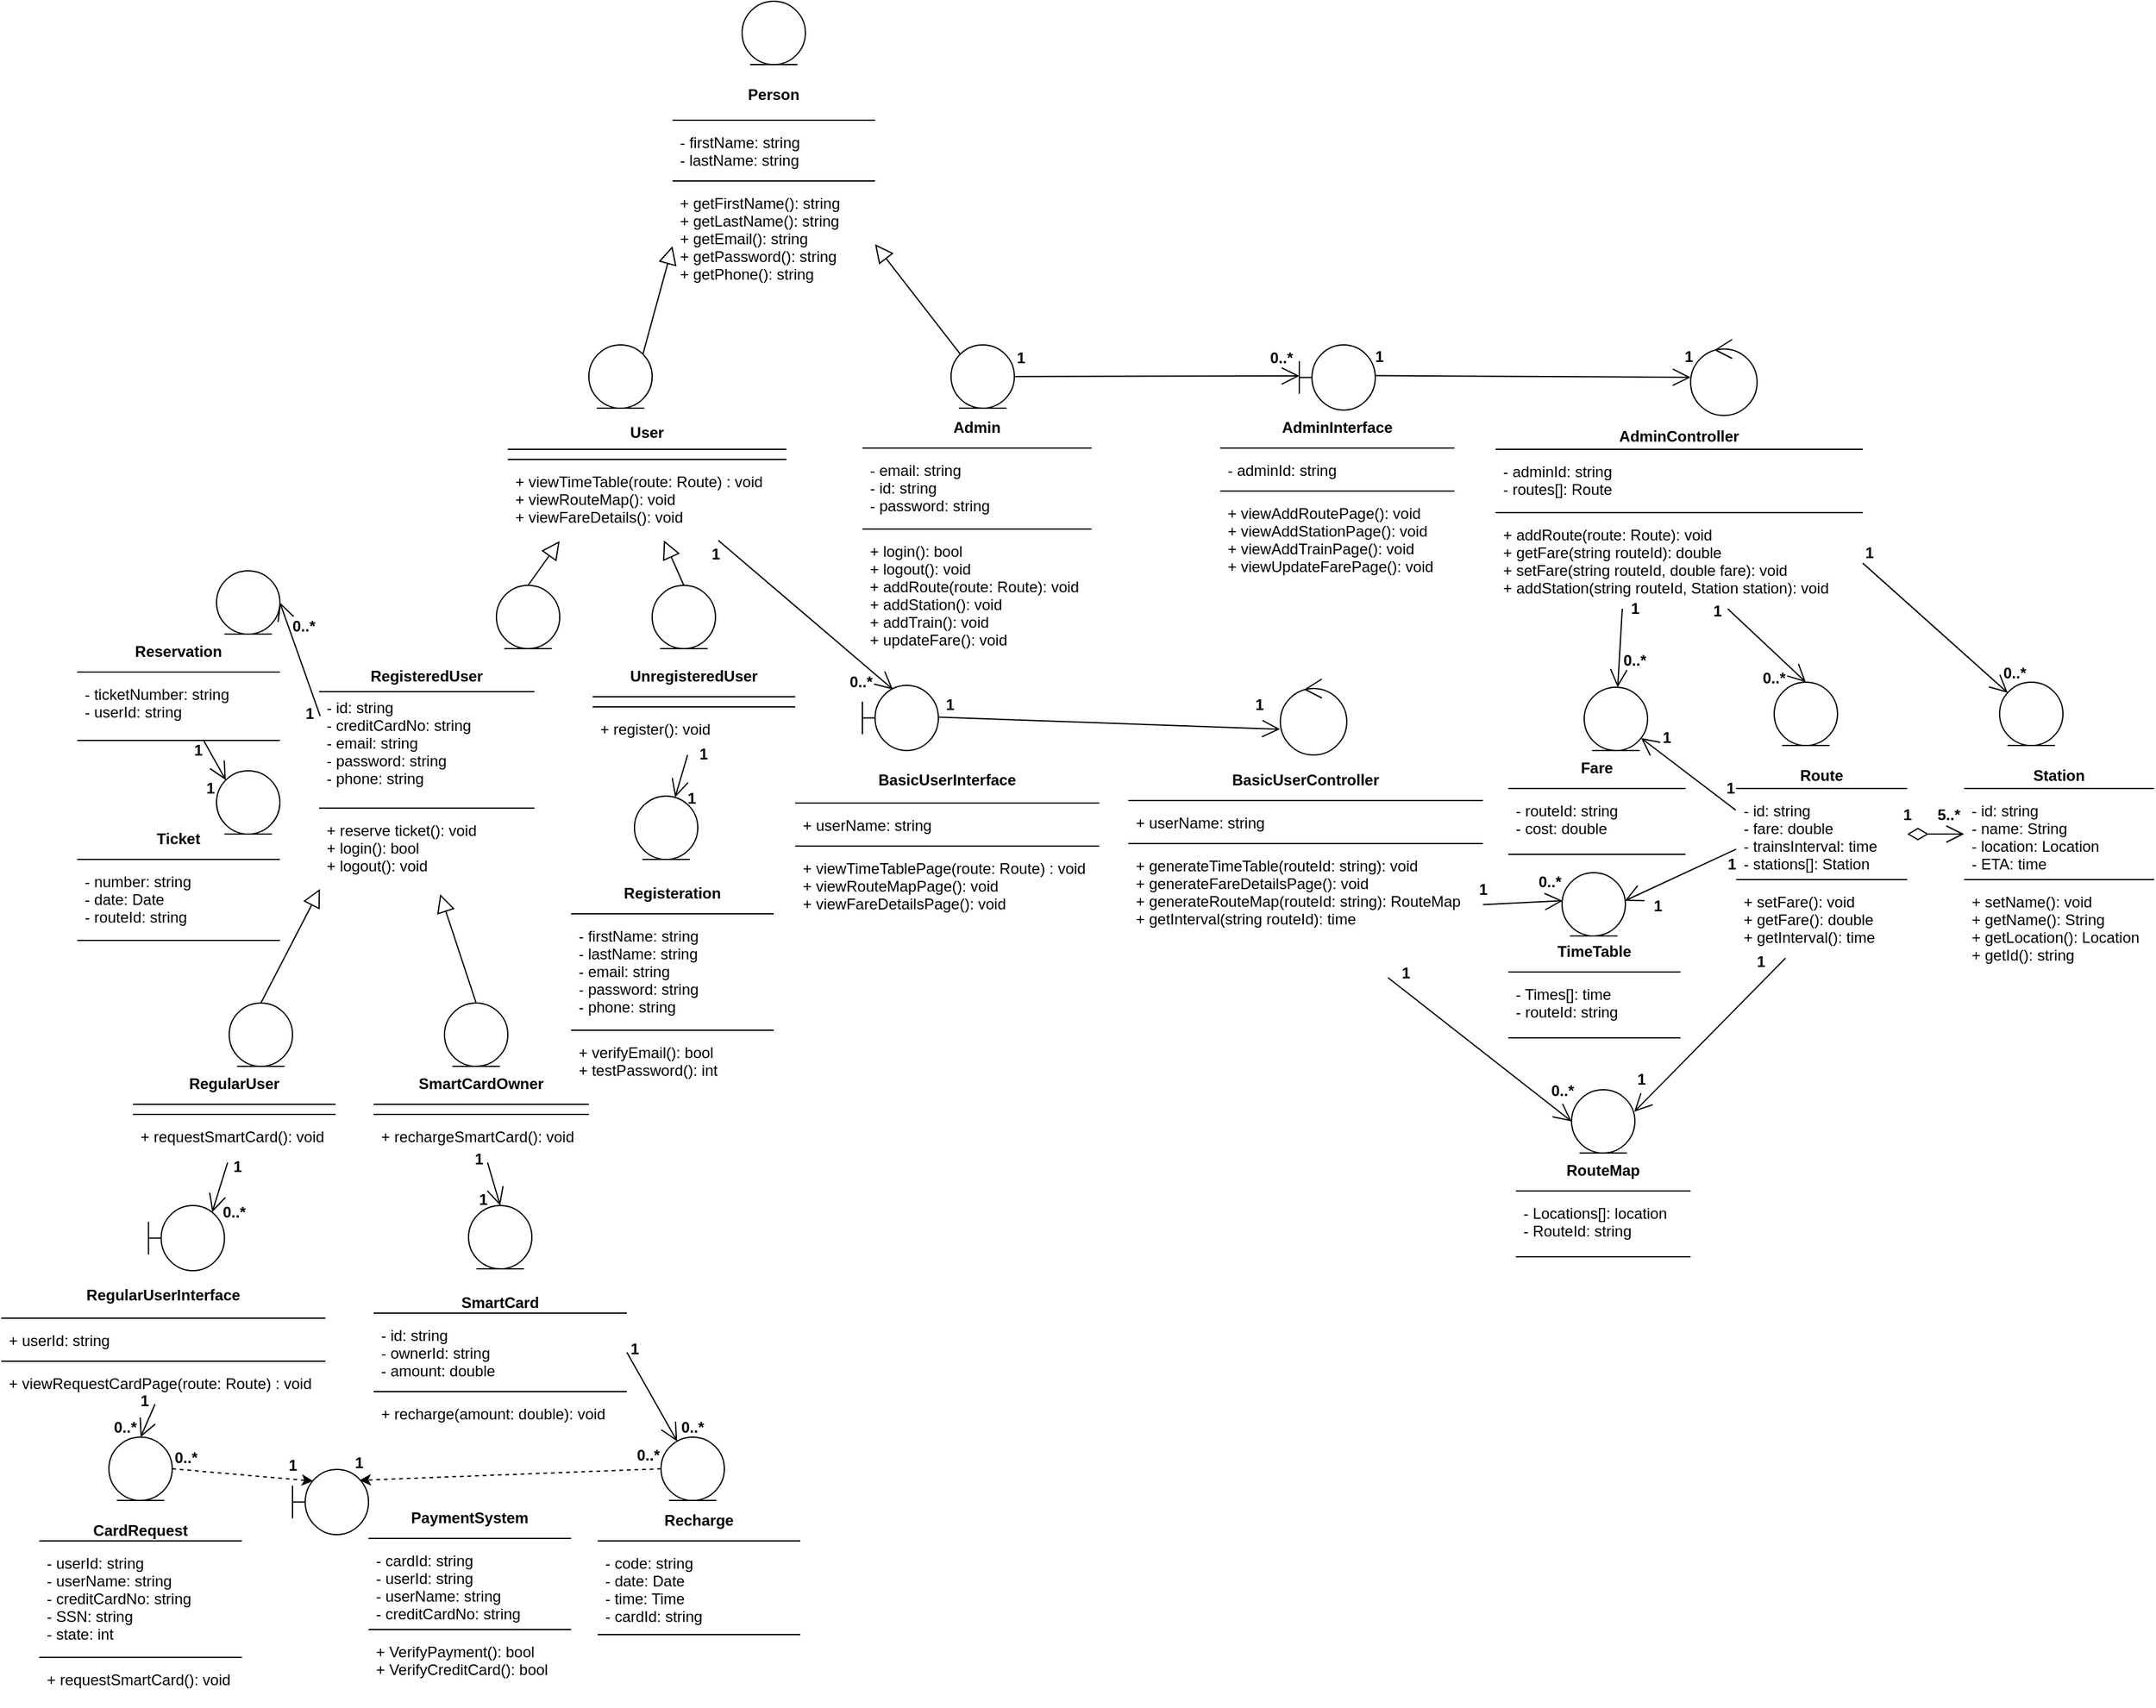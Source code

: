 <mxfile version="15.9.1" type="github">
  <diagram id="C5RBs43oDa-KdzZeNtuy" name="Page-1">
    <mxGraphModel dx="1421" dy="929" grid="1" gridSize="10" guides="1" tooltips="1" connect="1" arrows="1" fold="1" page="0" pageScale="1" pageWidth="827" pageHeight="1169" background="none" math="0" shadow="0">
      <root>
        <mxCell id="WIyWlLk6GJQsqaUBKTNV-0" />
        <mxCell id="WIyWlLk6GJQsqaUBKTNV-1" parent="WIyWlLk6GJQsqaUBKTNV-0" />
        <mxCell id="oz0YalD53Wy_oq5XSP2Q-18" value="User" style="swimlane;fontStyle=1;childLayout=stackLayout;horizontal=1;startSize=20;fillColor=none;horizontalStack=0;resizeParent=1;resizeParentMax=0;resizeLast=0;collapsible=1;marginBottom=0;strokeColor=none;" parent="WIyWlLk6GJQsqaUBKTNV-1" vertex="1">
          <mxGeometry x="100" y="40" width="220" height="96" as="geometry" />
        </mxCell>
        <mxCell id="iWTWJFSF4S6hdbPV3pCy-82" value="" style="line;strokeWidth=1;fillColor=none;align=left;verticalAlign=middle;spacingTop=-1;spacingLeft=3;spacingRight=3;rotatable=0;labelPosition=right;points=[];portConstraint=eastwest;" parent="oz0YalD53Wy_oq5XSP2Q-18" vertex="1">
          <mxGeometry y="20" width="220" height="8" as="geometry" />
        </mxCell>
        <mxCell id="iWTWJFSF4S6hdbPV3pCy-84" value="" style="line;strokeWidth=1;fillColor=none;align=left;verticalAlign=middle;spacingTop=-1;spacingLeft=3;spacingRight=3;rotatable=0;labelPosition=right;points=[];portConstraint=eastwest;" parent="oz0YalD53Wy_oq5XSP2Q-18" vertex="1">
          <mxGeometry y="28" width="220" height="8" as="geometry" />
        </mxCell>
        <mxCell id="oz0YalD53Wy_oq5XSP2Q-21" value="+ viewTimeTable(route: Route) : void&#xa;+ viewRouteMap(): void&#xa;+ viewFareDetails(): void&#xa;&#xa;" style="text;strokeColor=none;fillColor=none;align=left;verticalAlign=top;spacingLeft=4;spacingRight=4;overflow=hidden;rotatable=0;points=[[0,0.5],[1,0.5]];portConstraint=eastwest;" parent="oz0YalD53Wy_oq5XSP2Q-18" vertex="1">
          <mxGeometry y="36" width="220" height="60" as="geometry" />
        </mxCell>
        <mxCell id="Xz_mgDwDdjF8GATbOrgD-69" value="" style="endArrow=none;html=1;rounded=0;dashed=1;dashPattern=1 2;exitX=1;exitY=0.37;exitDx=0;exitDy=0;exitPerimeter=0;strokeColor=none;" parent="oz0YalD53Wy_oq5XSP2Q-18" target="iWTWJFSF4S6hdbPV3pCy-45" edge="1">
          <mxGeometry relative="1" as="geometry">
            <mxPoint x="150" y="94.57" as="sourcePoint" />
            <mxPoint x="370" y="94.57" as="targetPoint" />
          </mxGeometry>
        </mxCell>
        <mxCell id="Xz_mgDwDdjF8GATbOrgD-70" value="1" style="resizable=0;html=1;align=left;verticalAlign=bottom;fontStyle=1" parent="Xz_mgDwDdjF8GATbOrgD-69" connectable="0" vertex="1">
          <mxGeometry x="-1" relative="1" as="geometry">
            <mxPoint x="9" y="21" as="offset" />
          </mxGeometry>
        </mxCell>
        <mxCell id="Xz_mgDwDdjF8GATbOrgD-71" value="0..*" style="resizable=0;html=1;align=right;verticalAlign=bottom;fontStyle=1" parent="Xz_mgDwDdjF8GATbOrgD-69" connectable="0" vertex="1">
          <mxGeometry x="1" relative="1" as="geometry">
            <mxPoint x="7" y="6" as="offset" />
          </mxGeometry>
        </mxCell>
        <mxCell id="oz0YalD53Wy_oq5XSP2Q-30" value="Admin" style="swimlane;fontStyle=1;align=center;verticalAlign=top;childLayout=stackLayout;horizontal=1;startSize=26;horizontalStack=0;resizeParent=1;resizeParentMax=0;resizeLast=0;collapsible=1;marginBottom=0;strokeColor=none;fillColor=none;" parent="WIyWlLk6GJQsqaUBKTNV-1" vertex="1">
          <mxGeometry x="380" y="33" width="181" height="202" as="geometry" />
        </mxCell>
        <mxCell id="iWTWJFSF4S6hdbPV3pCy-29" value="" style="line;strokeWidth=1;fillColor=none;align=left;verticalAlign=middle;spacingTop=-1;spacingLeft=3;spacingRight=3;rotatable=0;labelPosition=right;points=[];portConstraint=eastwest;" parent="oz0YalD53Wy_oq5XSP2Q-30" vertex="1">
          <mxGeometry y="26" width="181" height="8" as="geometry" />
        </mxCell>
        <mxCell id="iWTWJFSF4S6hdbPV3pCy-27" value="- email: string&#xa;- id: string&#xa;- password: string" style="text;strokeColor=none;fillColor=none;align=left;verticalAlign=top;spacingLeft=4;spacingRight=4;overflow=hidden;rotatable=0;points=[[0,0.5],[1,0.5]];portConstraint=eastwest;" parent="oz0YalD53Wy_oq5XSP2Q-30" vertex="1">
          <mxGeometry y="34" width="181" height="56" as="geometry" />
        </mxCell>
        <mxCell id="iWTWJFSF4S6hdbPV3pCy-28" value="" style="line;strokeWidth=1;fillColor=none;align=left;verticalAlign=middle;spacingTop=-1;spacingLeft=3;spacingRight=3;rotatable=0;labelPosition=right;points=[];portConstraint=eastwest;" parent="oz0YalD53Wy_oq5XSP2Q-30" vertex="1">
          <mxGeometry y="90" width="181" height="8" as="geometry" />
        </mxCell>
        <mxCell id="oz0YalD53Wy_oq5XSP2Q-33" value="+ login(): bool&#xa;+ logout(): void&#xa;+ addRoute(route: Route): void&#xa;+ addStation(): void&#xa;+ addTrain(): void&#xa;+ updateFare(): void" style="text;strokeColor=none;fillColor=none;align=left;verticalAlign=top;spacingLeft=4;spacingRight=4;overflow=hidden;rotatable=0;points=[[0,0.5],[1,0.5]];portConstraint=eastwest;" parent="oz0YalD53Wy_oq5XSP2Q-30" vertex="1">
          <mxGeometry y="98" width="181" height="104" as="geometry" />
        </mxCell>
        <mxCell id="oz0YalD53Wy_oq5XSP2Q-39" value="Person" style="swimlane;fontStyle=1;align=center;verticalAlign=top;childLayout=stackLayout;horizontal=1;startSize=30;horizontalStack=0;resizeParent=1;resizeParentMax=0;resizeLast=0;collapsible=1;marginBottom=0;strokeColor=none;fillColor=none;" parent="WIyWlLk6GJQsqaUBKTNV-1" vertex="1">
          <mxGeometry x="230" y="-230" width="160" height="178" as="geometry">
            <mxRectangle x="30" y="-140" width="70" height="26" as="alternateBounds" />
          </mxGeometry>
        </mxCell>
        <mxCell id="iWTWJFSF4S6hdbPV3pCy-21" value="" style="line;strokeWidth=1;fillColor=none;align=left;verticalAlign=middle;spacingTop=-1;spacingLeft=3;spacingRight=3;rotatable=0;labelPosition=right;points=[];portConstraint=eastwest;" parent="oz0YalD53Wy_oq5XSP2Q-39" vertex="1">
          <mxGeometry y="30" width="160" height="8" as="geometry" />
        </mxCell>
        <mxCell id="oz0YalD53Wy_oq5XSP2Q-40" value="- firstName: string&#xa;- lastName: string&#xa;&#xa;&#xa;&#xa;" style="text;strokeColor=none;fillColor=none;align=left;verticalAlign=top;spacingLeft=4;spacingRight=4;overflow=hidden;rotatable=0;points=[[0,0.5],[1,0.5]];portConstraint=eastwest;" parent="oz0YalD53Wy_oq5XSP2Q-39" vertex="1">
          <mxGeometry y="38" width="160" height="40" as="geometry" />
        </mxCell>
        <mxCell id="oz0YalD53Wy_oq5XSP2Q-41" value="" style="line;strokeWidth=1;fillColor=none;align=left;verticalAlign=middle;spacingTop=-1;spacingLeft=3;spacingRight=3;rotatable=0;labelPosition=right;points=[];portConstraint=eastwest;" parent="oz0YalD53Wy_oq5XSP2Q-39" vertex="1">
          <mxGeometry y="78" width="160" height="8" as="geometry" />
        </mxCell>
        <mxCell id="oz0YalD53Wy_oq5XSP2Q-42" value="+ getFirstName(): string&#xa;+ getLastName(): string&#xa;+ getEmail(): string&#xa;+ getPassword(): string&#xa;+ getPhone(): string&#xa;&#xa;&#xa;&#xa;" style="text;strokeColor=none;fillColor=none;align=left;verticalAlign=top;spacingLeft=4;spacingRight=4;overflow=hidden;rotatable=0;points=[[0,0.5],[1,0.5]];portConstraint=eastwest;" parent="oz0YalD53Wy_oq5XSP2Q-39" vertex="1">
          <mxGeometry y="86" width="160" height="92" as="geometry" />
        </mxCell>
        <mxCell id="oz0YalD53Wy_oq5XSP2Q-43" value="" style="edgeStyle=none;html=1;endSize=12;endArrow=block;endFill=0;rounded=0;entryX=0;entryY=0.75;entryDx=0;entryDy=0;exitX=1;exitY=0;exitDx=0;exitDy=0;" parent="WIyWlLk6GJQsqaUBKTNV-1" source="iWTWJFSF4S6hdbPV3pCy-74" target="oz0YalD53Wy_oq5XSP2Q-39" edge="1">
          <mxGeometry width="160" relative="1" as="geometry">
            <mxPoint x="170" y="-50" as="sourcePoint" />
            <mxPoint x="320" y="2" as="targetPoint" />
          </mxGeometry>
        </mxCell>
        <mxCell id="oz0YalD53Wy_oq5XSP2Q-46" value="" style="edgeStyle=none;html=1;endSize=12;endArrow=block;endFill=0;rounded=0;entryX=1;entryY=0.5;entryDx=0;entryDy=0;exitX=0;exitY=0;exitDx=0;exitDy=0;" parent="WIyWlLk6GJQsqaUBKTNV-1" source="iWTWJFSF4S6hdbPV3pCy-33" target="oz0YalD53Wy_oq5XSP2Q-42" edge="1">
          <mxGeometry width="160" relative="1" as="geometry">
            <mxPoint x="347" y="140" as="sourcePoint" />
            <mxPoint x="407.32" y="-59.14" as="targetPoint" />
          </mxGeometry>
        </mxCell>
        <mxCell id="oz0YalD53Wy_oq5XSP2Q-47" value="UnregisteredUser&#xa;" style="swimlane;fontStyle=1;align=center;verticalAlign=top;childLayout=stackLayout;horizontal=1;startSize=26;horizontalStack=0;resizeParent=1;resizeParentMax=0;resizeLast=0;collapsible=1;marginBottom=0;strokeColor=none;fillColor=none;" parent="WIyWlLk6GJQsqaUBKTNV-1" vertex="1">
          <mxGeometry x="167" y="229.5" width="160" height="76" as="geometry">
            <mxRectangle x="-90" y="352" width="130" height="26" as="alternateBounds" />
          </mxGeometry>
        </mxCell>
        <mxCell id="iWTWJFSF4S6hdbPV3pCy-85" value="" style="line;strokeWidth=1;fillColor=none;align=left;verticalAlign=middle;spacingTop=-1;spacingLeft=3;spacingRight=3;rotatable=0;labelPosition=right;points=[];portConstraint=eastwest;" parent="oz0YalD53Wy_oq5XSP2Q-47" vertex="1">
          <mxGeometry y="26" width="160" height="8" as="geometry" />
        </mxCell>
        <mxCell id="iWTWJFSF4S6hdbPV3pCy-86" value="" style="line;strokeWidth=1;fillColor=none;align=left;verticalAlign=middle;spacingTop=-1;spacingLeft=3;spacingRight=3;rotatable=0;labelPosition=right;points=[];portConstraint=eastwest;" parent="oz0YalD53Wy_oq5XSP2Q-47" vertex="1">
          <mxGeometry y="34" width="160" height="8" as="geometry" />
        </mxCell>
        <mxCell id="oz0YalD53Wy_oq5XSP2Q-50" value="+ register(): void" style="text;strokeColor=none;fillColor=none;align=left;verticalAlign=top;spacingLeft=4;spacingRight=4;overflow=hidden;rotatable=0;points=[[0,0.5],[1,0.5]];portConstraint=eastwest;" parent="oz0YalD53Wy_oq5XSP2Q-47" vertex="1">
          <mxGeometry y="42" width="160" height="34" as="geometry" />
        </mxCell>
        <mxCell id="oz0YalD53Wy_oq5XSP2Q-51" value="RegisteredUser" style="swimlane;fontStyle=1;align=center;verticalAlign=top;childLayout=stackLayout;horizontal=1;startSize=22;horizontalStack=0;resizeParent=1;resizeParentMax=0;resizeLast=0;collapsible=1;marginBottom=0;strokeColor=none;rotation=0;fillColor=none;" parent="WIyWlLk6GJQsqaUBKTNV-1" vertex="1">
          <mxGeometry x="-49" y="229.5" width="170" height="186" as="geometry">
            <mxRectangle x="-330" y="296" width="120" height="26" as="alternateBounds" />
          </mxGeometry>
        </mxCell>
        <mxCell id="iWTWJFSF4S6hdbPV3pCy-95" value="" style="line;strokeWidth=1;fillColor=none;align=left;verticalAlign=middle;spacingTop=-1;spacingLeft=3;spacingRight=3;rotatable=0;labelPosition=right;points=[];portConstraint=eastwest;" parent="oz0YalD53Wy_oq5XSP2Q-51" vertex="1">
          <mxGeometry y="22" width="170" height="8" as="geometry" />
        </mxCell>
        <mxCell id="33fXCFxnljWOuSpnzhvU-42" value="- id: string&#xa;- creditCardNo: string&#xa;- email: string&#xa;- password: string&#xa;- phone: string&#xa;" style="text;strokeColor=none;fillColor=none;align=left;verticalAlign=middle;spacingLeft=4;spacingRight=4;overflow=hidden;points=[[0,0.5],[1,0.5]];portConstraint=eastwest;rotatable=0;glass=0;" parent="oz0YalD53Wy_oq5XSP2Q-51" vertex="1">
          <mxGeometry y="30" width="170" height="84" as="geometry" />
        </mxCell>
        <mxCell id="iWTWJFSF4S6hdbPV3pCy-96" value="" style="line;strokeWidth=1;fillColor=none;align=left;verticalAlign=middle;spacingTop=-1;spacingLeft=3;spacingRight=3;rotatable=0;labelPosition=right;points=[];portConstraint=eastwest;" parent="oz0YalD53Wy_oq5XSP2Q-51" vertex="1">
          <mxGeometry y="114" width="170" height="8" as="geometry" />
        </mxCell>
        <mxCell id="oz0YalD53Wy_oq5XSP2Q-52" value="+ reserve ticket(): void&#xa;+ login(): bool&#xa;+ logout(): void" style="text;strokeColor=none;fillColor=none;align=left;verticalAlign=top;spacingLeft=4;spacingRight=4;overflow=hidden;rotatable=0;points=[[0,0.5],[1,0.5]];portConstraint=eastwest;rotation=0;" parent="oz0YalD53Wy_oq5XSP2Q-51" vertex="1">
          <mxGeometry y="122" width="170" height="64" as="geometry" />
        </mxCell>
        <mxCell id="oz0YalD53Wy_oq5XSP2Q-53" value="RegularUser&#xa;" style="swimlane;fontStyle=1;align=center;verticalAlign=top;childLayout=stackLayout;horizontal=1;startSize=26;horizontalStack=0;resizeParent=1;resizeParentMax=0;resizeLast=0;collapsible=1;marginBottom=0;strokeColor=none;fillColor=none;" parent="WIyWlLk6GJQsqaUBKTNV-1" vertex="1">
          <mxGeometry x="-196" y="551.5" width="160" height="76" as="geometry">
            <mxRectangle x="-460" y="440" width="100" height="26" as="alternateBounds" />
          </mxGeometry>
        </mxCell>
        <mxCell id="iWTWJFSF4S6hdbPV3pCy-94" value="" style="line;strokeWidth=1;fillColor=none;align=left;verticalAlign=middle;spacingTop=-1;spacingLeft=3;spacingRight=3;rotatable=0;labelPosition=right;points=[];portConstraint=eastwest;" parent="oz0YalD53Wy_oq5XSP2Q-53" vertex="1">
          <mxGeometry y="26" width="160" height="8" as="geometry" />
        </mxCell>
        <mxCell id="iWTWJFSF4S6hdbPV3pCy-93" value="" style="line;strokeWidth=1;fillColor=none;align=left;verticalAlign=middle;spacingTop=-1;spacingLeft=3;spacingRight=3;rotatable=0;labelPosition=right;points=[];portConstraint=eastwest;" parent="oz0YalD53Wy_oq5XSP2Q-53" vertex="1">
          <mxGeometry y="34" width="160" height="8" as="geometry" />
        </mxCell>
        <mxCell id="oz0YalD53Wy_oq5XSP2Q-54" value="+ requestSmartCard(): void" style="text;strokeColor=none;fillColor=none;align=left;verticalAlign=top;spacingLeft=4;spacingRight=4;overflow=hidden;rotatable=0;points=[[0,0.5],[1,0.5]];portConstraint=eastwest;" parent="oz0YalD53Wy_oq5XSP2Q-53" vertex="1">
          <mxGeometry y="42" width="160" height="34" as="geometry" />
        </mxCell>
        <mxCell id="oz0YalD53Wy_oq5XSP2Q-55" value="SmartCardOwner&#xa;" style="swimlane;fontStyle=1;align=center;verticalAlign=top;childLayout=stackLayout;horizontal=1;startSize=26;horizontalStack=0;resizeParent=1;resizeParentMax=0;resizeLast=0;collapsible=1;marginBottom=0;strokeColor=none;fillColor=none;" parent="WIyWlLk6GJQsqaUBKTNV-1" vertex="1">
          <mxGeometry x="-6" y="551.5" width="170" height="76" as="geometry">
            <mxRectangle x="-270" y="440" width="130" height="26" as="alternateBounds" />
          </mxGeometry>
        </mxCell>
        <mxCell id="iWTWJFSF4S6hdbPV3pCy-88" value="" style="line;strokeWidth=1;fillColor=none;align=left;verticalAlign=middle;spacingTop=-1;spacingLeft=3;spacingRight=3;rotatable=0;labelPosition=right;points=[];portConstraint=eastwest;" parent="oz0YalD53Wy_oq5XSP2Q-55" vertex="1">
          <mxGeometry y="26" width="170" height="8" as="geometry" />
        </mxCell>
        <mxCell id="iWTWJFSF4S6hdbPV3pCy-89" value="" style="line;strokeWidth=1;fillColor=none;align=left;verticalAlign=middle;spacingTop=-1;spacingLeft=3;spacingRight=3;rotatable=0;labelPosition=right;points=[];portConstraint=eastwest;" parent="oz0YalD53Wy_oq5XSP2Q-55" vertex="1">
          <mxGeometry y="34" width="170" height="8" as="geometry" />
        </mxCell>
        <mxCell id="oz0YalD53Wy_oq5XSP2Q-56" value="+ rechargeSmartCard(): void" style="text;strokeColor=none;fillColor=none;align=left;verticalAlign=top;spacingLeft=4;spacingRight=4;overflow=hidden;rotatable=0;points=[[0,0.5],[1,0.5]];portConstraint=eastwest;" parent="oz0YalD53Wy_oq5XSP2Q-55" vertex="1">
          <mxGeometry y="42" width="170" height="34" as="geometry" />
        </mxCell>
        <mxCell id="Xz_mgDwDdjF8GATbOrgD-49" value="" style="endArrow=none;html=1;rounded=0;dashed=1;dashPattern=1 2;strokeColor=none;" parent="oz0YalD53Wy_oq5XSP2Q-55" target="iWTWJFSF4S6hdbPV3pCy-107" edge="1">
          <mxGeometry relative="1" as="geometry">
            <mxPoint x="86" y="68.5" as="sourcePoint" />
            <mxPoint x="246" y="68.5" as="targetPoint" />
          </mxGeometry>
        </mxCell>
        <mxCell id="Xz_mgDwDdjF8GATbOrgD-50" value="1" style="resizable=0;html=1;align=left;verticalAlign=bottom;fontStyle=1" parent="Xz_mgDwDdjF8GATbOrgD-49" connectable="0" vertex="1">
          <mxGeometry x="-1" relative="1" as="geometry">
            <mxPoint x="-8" y="13" as="offset" />
          </mxGeometry>
        </mxCell>
        <mxCell id="Xz_mgDwDdjF8GATbOrgD-51" value="1" style="resizable=0;html=1;align=right;verticalAlign=bottom;fontStyle=1" parent="Xz_mgDwDdjF8GATbOrgD-49" connectable="0" vertex="1">
          <mxGeometry x="1" relative="1" as="geometry">
            <mxPoint x="-4" y="3" as="offset" />
          </mxGeometry>
        </mxCell>
        <mxCell id="oz0YalD53Wy_oq5XSP2Q-57" value="" style="edgeStyle=none;html=1;endSize=12;endArrow=block;endFill=0;rounded=0;entryX=0.186;entryY=1.008;entryDx=0;entryDy=0;entryPerimeter=0;exitX=0.5;exitY=0;exitDx=0;exitDy=0;" parent="WIyWlLk6GJQsqaUBKTNV-1" source="iWTWJFSF4S6hdbPV3pCy-101" target="oz0YalD53Wy_oq5XSP2Q-21" edge="1">
          <mxGeometry width="160" relative="1" as="geometry">
            <mxPoint x="100" y="171.5" as="sourcePoint" />
            <mxPoint x="90" y="191.5" as="targetPoint" />
          </mxGeometry>
        </mxCell>
        <mxCell id="oz0YalD53Wy_oq5XSP2Q-59" value="" style="edgeStyle=none;html=1;endSize=12;endArrow=block;endFill=0;rounded=0;exitX=0.5;exitY=0;exitDx=0;exitDy=0;" parent="WIyWlLk6GJQsqaUBKTNV-1" source="iWTWJFSF4S6hdbPV3pCy-100" target="oz0YalD53Wy_oq5XSP2Q-21" edge="1">
          <mxGeometry width="160" relative="1" as="geometry">
            <mxPoint x="244" y="181.5" as="sourcePoint" />
            <mxPoint x="300" y="171.5" as="targetPoint" />
          </mxGeometry>
        </mxCell>
        <mxCell id="oz0YalD53Wy_oq5XSP2Q-61" value="" style="edgeStyle=none;html=1;endSize=12;endArrow=block;endFill=0;rounded=0;exitX=0.5;exitY=0;exitDx=0;exitDy=0;" parent="WIyWlLk6GJQsqaUBKTNV-1" source="iWTWJFSF4S6hdbPV3pCy-104" target="oz0YalD53Wy_oq5XSP2Q-52" edge="1">
          <mxGeometry width="160" relative="1" as="geometry">
            <mxPoint x="-47" y="393.5" as="sourcePoint" />
            <mxPoint x="-50" y="481.5" as="targetPoint" />
          </mxGeometry>
        </mxCell>
        <mxCell id="wLO17Js8CSukOj2f2Co--0" value="Route" style="swimlane;fontStyle=1;align=center;verticalAlign=top;childLayout=stackLayout;horizontal=1;startSize=20;horizontalStack=0;resizeParent=1;resizeParentMax=0;resizeLast=0;collapsible=1;marginBottom=0;strokeColor=none;fillColor=none;" parent="WIyWlLk6GJQsqaUBKTNV-1" vertex="1">
          <mxGeometry x="1070" y="308" width="135" height="158" as="geometry" />
        </mxCell>
        <mxCell id="iWTWJFSF4S6hdbPV3pCy-62" value="" style="line;strokeWidth=1;fillColor=none;align=left;verticalAlign=middle;spacingTop=-1;spacingLeft=3;spacingRight=3;rotatable=0;labelPosition=right;points=[];portConstraint=eastwest;" parent="wLO17Js8CSukOj2f2Co--0" vertex="1">
          <mxGeometry y="20" width="135" height="8" as="geometry" />
        </mxCell>
        <mxCell id="wLO17Js8CSukOj2f2Co--1" value="- id: string&#xa;- fare: double&#xa;- trainsInterval: time&#xa;- stations[]: Station&#xa;&#xa;" style="text;strokeColor=none;fillColor=none;align=left;verticalAlign=top;spacingLeft=4;spacingRight=4;overflow=hidden;rotatable=0;points=[[0,0.5],[1,0.5]];portConstraint=eastwest;" parent="wLO17Js8CSukOj2f2Co--0" vertex="1">
          <mxGeometry y="28" width="135" height="64" as="geometry" />
        </mxCell>
        <mxCell id="wLO17Js8CSukOj2f2Co--2" value="" style="line;strokeWidth=1;fillColor=none;align=left;verticalAlign=middle;spacingTop=-1;spacingLeft=3;spacingRight=3;rotatable=0;labelPosition=right;points=[];portConstraint=eastwest;" parent="wLO17Js8CSukOj2f2Co--0" vertex="1">
          <mxGeometry y="92" width="135" height="8" as="geometry" />
        </mxCell>
        <mxCell id="wLO17Js8CSukOj2f2Co--3" value="+ setFare(): void&#xa;+ getFare(): double&#xa;+ getInterval(): time&#xa;" style="text;strokeColor=none;fillColor=none;align=left;verticalAlign=top;spacingLeft=4;spacingRight=4;overflow=hidden;rotatable=0;points=[[0,0.5],[1,0.5]];portConstraint=eastwest;" parent="wLO17Js8CSukOj2f2Co--0" vertex="1">
          <mxGeometry y="100" width="135" height="58" as="geometry" />
        </mxCell>
        <mxCell id="wLO17Js8CSukOj2f2Co--5" value="" style="edgeStyle=none;html=1;endArrow=open;endSize=12;verticalAlign=bottom;rounded=0;exitX=1;exitY=0.5;exitDx=0;exitDy=0;entryX=0.002;entryY=0.476;entryDx=0;entryDy=0;entryPerimeter=0;" parent="WIyWlLk6GJQsqaUBKTNV-1" source="iWTWJFSF4S6hdbPV3pCy-33" target="iWTWJFSF4S6hdbPV3pCy-35" edge="1">
          <mxGeometry x="0.12" y="-7" width="160" relative="1" as="geometry">
            <mxPoint x="397" y="260" as="sourcePoint" />
            <mxPoint x="650" y="-20" as="targetPoint" />
            <mxPoint as="offset" />
          </mxGeometry>
        </mxCell>
        <mxCell id="wLO17Js8CSukOj2f2Co--6" value="AdminController" style="swimlane;fontStyle=1;align=center;verticalAlign=top;childLayout=stackLayout;horizontal=1;startSize=20;horizontalStack=0;resizeParent=1;resizeParentMax=0;resizeLast=0;collapsible=1;marginBottom=0;strokeColor=none;fillColor=none;" parent="WIyWlLk6GJQsqaUBKTNV-1" vertex="1">
          <mxGeometry x="880" y="40" width="290" height="150" as="geometry">
            <mxRectangle x="625" y="40" width="120" height="20" as="alternateBounds" />
          </mxGeometry>
        </mxCell>
        <mxCell id="iWTWJFSF4S6hdbPV3pCy-26" value="" style="line;strokeWidth=1;fillColor=none;align=left;verticalAlign=middle;spacingTop=-1;spacingLeft=3;spacingRight=3;rotatable=0;labelPosition=right;points=[];portConstraint=eastwest;" parent="wLO17Js8CSukOj2f2Co--6" vertex="1">
          <mxGeometry y="20" width="290" height="8" as="geometry" />
        </mxCell>
        <mxCell id="wLO17Js8CSukOj2f2Co--7" value="- adminId: string&#xa;- routes[]: Route&#xa;" style="text;strokeColor=none;fillColor=none;align=left;verticalAlign=top;spacingLeft=4;spacingRight=4;overflow=hidden;rotatable=0;points=[[0,0.5],[1,0.5]];portConstraint=eastwest;" parent="wLO17Js8CSukOj2f2Co--6" vertex="1">
          <mxGeometry y="28" width="290" height="42" as="geometry" />
        </mxCell>
        <mxCell id="wLO17Js8CSukOj2f2Co--8" value="" style="line;strokeWidth=1;fillColor=none;align=left;verticalAlign=middle;spacingTop=-1;spacingLeft=3;spacingRight=3;rotatable=0;labelPosition=right;points=[];portConstraint=eastwest;" parent="wLO17Js8CSukOj2f2Co--6" vertex="1">
          <mxGeometry y="70" width="290" height="8" as="geometry" />
        </mxCell>
        <mxCell id="wLO17Js8CSukOj2f2Co--9" value="+ addRoute(route: Route): void&#xa;+ getFare(string routeId): double&#xa;+ setFare(string routeId, double fare): void&#xa;+ addStation(string routeId, Station station): void" style="text;strokeColor=none;fillColor=none;align=left;verticalAlign=top;spacingLeft=4;spacingRight=4;overflow=hidden;rotatable=0;points=[[0,0.5],[1,0.5]];portConstraint=eastwest;" parent="wLO17Js8CSukOj2f2Co--6" vertex="1">
          <mxGeometry y="78" width="290" height="72" as="geometry" />
        </mxCell>
        <mxCell id="0wf969HlVB6r5j6Vj_XR-4" value="Station" style="swimlane;fontStyle=1;align=center;verticalAlign=top;childLayout=stackLayout;horizontal=1;startSize=20;horizontalStack=0;resizeParent=1;resizeParentMax=0;resizeLast=0;collapsible=1;marginBottom=0;fillColor=none;strokeColor=none;" parent="WIyWlLk6GJQsqaUBKTNV-1" vertex="1">
          <mxGeometry x="1250" y="308" width="150" height="172" as="geometry" />
        </mxCell>
        <mxCell id="iWTWJFSF4S6hdbPV3pCy-34" value="" style="line;strokeWidth=1;fillColor=none;align=left;verticalAlign=middle;spacingTop=-1;spacingLeft=3;spacingRight=3;rotatable=0;labelPosition=right;points=[];portConstraint=eastwest;" parent="0wf969HlVB6r5j6Vj_XR-4" vertex="1">
          <mxGeometry y="20" width="150" height="8" as="geometry" />
        </mxCell>
        <mxCell id="0wf969HlVB6r5j6Vj_XR-5" value="- id: string&#xa;- name: String&#xa;- location: Location&#xa;- ETA: time" style="text;strokeColor=none;fillColor=none;align=left;verticalAlign=top;spacingLeft=4;spacingRight=4;overflow=hidden;rotatable=0;points=[[0,0.5],[1,0.5]];portConstraint=eastwest;" parent="0wf969HlVB6r5j6Vj_XR-4" vertex="1">
          <mxGeometry y="28" width="150" height="64" as="geometry" />
        </mxCell>
        <mxCell id="0wf969HlVB6r5j6Vj_XR-6" value="" style="line;strokeWidth=1;fillColor=none;align=left;verticalAlign=middle;spacingTop=-1;spacingLeft=3;spacingRight=3;rotatable=0;labelPosition=right;points=[];portConstraint=eastwest;" parent="0wf969HlVB6r5j6Vj_XR-4" vertex="1">
          <mxGeometry y="92" width="150" height="8" as="geometry" />
        </mxCell>
        <mxCell id="0wf969HlVB6r5j6Vj_XR-7" value="+ setName(): void&#xa;+ getName(): String&#xa;+ getLocation(): Location&#xa;+ getId(): string&#xa;" style="text;strokeColor=none;fillColor=none;align=left;verticalAlign=top;spacingLeft=4;spacingRight=4;overflow=hidden;rotatable=0;points=[[0,0.5],[1,0.5]];portConstraint=eastwest;" parent="0wf969HlVB6r5j6Vj_XR-4" vertex="1">
          <mxGeometry y="100" width="150" height="72" as="geometry" />
        </mxCell>
        <mxCell id="33fXCFxnljWOuSpnzhvU-0" value="" style="endArrow=open;html=1;endSize=12;startArrow=diamondThin;startSize=14;startFill=0;edgeStyle=orthogonalEdgeStyle;align=left;verticalAlign=bottom;rounded=0;" parent="WIyWlLk6GJQsqaUBKTNV-1" source="wLO17Js8CSukOj2f2Co--1" target="0wf969HlVB6r5j6Vj_XR-5" edge="1">
          <mxGeometry x="-1" y="3" relative="1" as="geometry">
            <mxPoint x="1200" y="391" as="sourcePoint" />
            <mxPoint x="1250" y="368" as="targetPoint" />
            <Array as="points" />
          </mxGeometry>
        </mxCell>
        <mxCell id="33fXCFxnljWOuSpnzhvU-5" value="RouteMap&#xa;" style="swimlane;fontStyle=1;align=center;verticalAlign=top;childLayout=stackLayout;horizontal=1;startSize=26;horizontalStack=0;resizeParent=1;resizeParentMax=0;resizeLast=0;collapsible=1;marginBottom=0;fillColor=none;strokeColor=none;" parent="WIyWlLk6GJQsqaUBKTNV-1" vertex="1">
          <mxGeometry x="896" y="620" width="138" height="86" as="geometry" />
        </mxCell>
        <mxCell id="iWTWJFSF4S6hdbPV3pCy-80" value="" style="line;strokeWidth=1;fillColor=none;align=left;verticalAlign=middle;spacingTop=-1;spacingLeft=3;spacingRight=3;rotatable=0;labelPosition=right;points=[];portConstraint=eastwest;" parent="33fXCFxnljWOuSpnzhvU-5" vertex="1">
          <mxGeometry y="26" width="138" height="8" as="geometry" />
        </mxCell>
        <mxCell id="33fXCFxnljWOuSpnzhvU-6" value="- Locations[]: location&#xa;- RouteId: string" style="text;strokeColor=none;fillColor=none;align=left;verticalAlign=top;spacingLeft=4;spacingRight=4;overflow=hidden;rotatable=0;points=[[0,0.5],[1,0.5]];portConstraint=eastwest;" parent="33fXCFxnljWOuSpnzhvU-5" vertex="1">
          <mxGeometry y="34" width="138" height="44" as="geometry" />
        </mxCell>
        <mxCell id="iWTWJFSF4S6hdbPV3pCy-81" value="" style="line;strokeWidth=1;fillColor=none;align=left;verticalAlign=middle;spacingTop=-1;spacingLeft=3;spacingRight=3;rotatable=0;labelPosition=right;points=[];portConstraint=eastwest;" parent="33fXCFxnljWOuSpnzhvU-5" vertex="1">
          <mxGeometry y="78" width="138" height="8" as="geometry" />
        </mxCell>
        <mxCell id="33fXCFxnljWOuSpnzhvU-9" value="TimeTable&#xa;" style="swimlane;fontStyle=1;align=center;verticalAlign=top;childLayout=stackLayout;horizontal=1;startSize=26;horizontalStack=0;resizeParent=1;resizeParentMax=0;resizeLast=0;collapsible=1;marginBottom=0;fillColor=none;strokeColor=none;" parent="WIyWlLk6GJQsqaUBKTNV-1" vertex="1">
          <mxGeometry x="890" y="447" width="136" height="86" as="geometry" />
        </mxCell>
        <mxCell id="iWTWJFSF4S6hdbPV3pCy-78" value="" style="line;strokeWidth=1;fillColor=none;align=left;verticalAlign=middle;spacingTop=-1;spacingLeft=3;spacingRight=3;rotatable=0;labelPosition=right;points=[];portConstraint=eastwest;" parent="33fXCFxnljWOuSpnzhvU-9" vertex="1">
          <mxGeometry y="26" width="136" height="8" as="geometry" />
        </mxCell>
        <mxCell id="33fXCFxnljWOuSpnzhvU-10" value="- Times[]: time&#xa;- routeId: string&#xa;" style="text;strokeColor=none;fillColor=none;align=left;verticalAlign=top;spacingLeft=4;spacingRight=4;overflow=hidden;rotatable=0;points=[[0,0.5],[1,0.5]];portConstraint=eastwest;" parent="33fXCFxnljWOuSpnzhvU-9" vertex="1">
          <mxGeometry y="34" width="136" height="44" as="geometry" />
        </mxCell>
        <mxCell id="iWTWJFSF4S6hdbPV3pCy-79" value="" style="line;strokeWidth=1;fillColor=none;align=left;verticalAlign=middle;spacingTop=-1;spacingLeft=3;spacingRight=3;rotatable=0;labelPosition=right;points=[];portConstraint=eastwest;" parent="33fXCFxnljWOuSpnzhvU-9" vertex="1">
          <mxGeometry y="78" width="136" height="8" as="geometry" />
        </mxCell>
        <mxCell id="33fXCFxnljWOuSpnzhvU-13" value="Fare" style="swimlane;fontStyle=1;align=center;verticalAlign=top;childLayout=stackLayout;horizontal=1;startSize=26;horizontalStack=0;resizeParent=1;resizeParentMax=0;resizeLast=0;collapsible=1;marginBottom=0;fillColor=none;strokeColor=none;" parent="WIyWlLk6GJQsqaUBKTNV-1" vertex="1">
          <mxGeometry x="890" y="302" width="140" height="86" as="geometry" />
        </mxCell>
        <mxCell id="iWTWJFSF4S6hdbPV3pCy-67" value="" style="line;strokeWidth=1;fillColor=none;align=left;verticalAlign=middle;spacingTop=-1;spacingLeft=3;spacingRight=3;rotatable=0;labelPosition=right;points=[];portConstraint=eastwest;" parent="33fXCFxnljWOuSpnzhvU-13" vertex="1">
          <mxGeometry y="26" width="140" height="8" as="geometry" />
        </mxCell>
        <mxCell id="33fXCFxnljWOuSpnzhvU-14" value="- routeId: string&#xa;- cost: double&#xa;" style="text;strokeColor=none;fillColor=none;align=left;verticalAlign=top;spacingLeft=4;spacingRight=4;overflow=hidden;rotatable=0;points=[[0,0.5],[1,0.5]];portConstraint=eastwest;" parent="33fXCFxnljWOuSpnzhvU-13" vertex="1">
          <mxGeometry y="34" width="140" height="44" as="geometry" />
        </mxCell>
        <mxCell id="iWTWJFSF4S6hdbPV3pCy-68" value="" style="line;strokeWidth=1;fillColor=none;align=left;verticalAlign=middle;spacingTop=-1;spacingLeft=3;spacingRight=3;rotatable=0;labelPosition=right;points=[];portConstraint=eastwest;" parent="33fXCFxnljWOuSpnzhvU-13" vertex="1">
          <mxGeometry y="78" width="140" height="8" as="geometry" />
        </mxCell>
        <mxCell id="33fXCFxnljWOuSpnzhvU-24" value="Registeration" style="swimlane;fontStyle=1;align=center;verticalAlign=top;childLayout=stackLayout;horizontal=1;startSize=26;horizontalStack=0;resizeParent=1;resizeParentMax=0;resizeLast=0;collapsible=1;marginBottom=0;strokeColor=none;fillColor=none;" parent="WIyWlLk6GJQsqaUBKTNV-1" vertex="1">
          <mxGeometry x="150" y="401" width="160" height="178" as="geometry" />
        </mxCell>
        <mxCell id="iWTWJFSF4S6hdbPV3pCy-87" value="" style="line;strokeWidth=1;fillColor=none;align=left;verticalAlign=middle;spacingTop=-1;spacingLeft=3;spacingRight=3;rotatable=0;labelPosition=right;points=[];portConstraint=eastwest;" parent="33fXCFxnljWOuSpnzhvU-24" vertex="1">
          <mxGeometry y="26" width="160" height="8" as="geometry" />
        </mxCell>
        <mxCell id="33fXCFxnljWOuSpnzhvU-25" value="- firstName: string&#xa;- lastName: string&#xa;- email: string&#xa;- password: string&#xa;- phone: string&#xa;&#xa;&#xa;&#xa;&#xa;&#xa;" style="text;strokeColor=none;fillColor=none;align=left;verticalAlign=top;spacingLeft=4;spacingRight=4;overflow=hidden;rotatable=0;points=[[0,0.5],[1,0.5]];portConstraint=eastwest;" parent="33fXCFxnljWOuSpnzhvU-24" vertex="1">
          <mxGeometry y="34" width="160" height="84" as="geometry" />
        </mxCell>
        <mxCell id="33fXCFxnljWOuSpnzhvU-26" value="" style="line;strokeWidth=1;fillColor=none;align=left;verticalAlign=middle;spacingTop=-1;spacingLeft=3;spacingRight=3;rotatable=0;labelPosition=right;points=[];portConstraint=eastwest;" parent="33fXCFxnljWOuSpnzhvU-24" vertex="1">
          <mxGeometry y="118" width="160" height="8" as="geometry" />
        </mxCell>
        <mxCell id="33fXCFxnljWOuSpnzhvU-27" value="+ verifyEmail(): bool&#xa;+ testPassword(): int&#xa;" style="text;strokeColor=none;fillColor=none;align=left;verticalAlign=top;spacingLeft=4;spacingRight=4;overflow=hidden;rotatable=0;points=[[0,0.5],[1,0.5]];portConstraint=eastwest;" parent="33fXCFxnljWOuSpnzhvU-24" vertex="1">
          <mxGeometry y="126" width="160" height="52" as="geometry" />
        </mxCell>
        <mxCell id="33fXCFxnljWOuSpnzhvU-29" value="SmartCard" style="swimlane;fontStyle=1;align=center;verticalAlign=top;childLayout=stackLayout;horizontal=1;startSize=18;horizontalStack=0;resizeParent=1;resizeParentMax=0;resizeLast=0;collapsible=1;marginBottom=0;fillColor=none;strokeColor=none;" parent="WIyWlLk6GJQsqaUBKTNV-1" vertex="1">
          <mxGeometry x="-6" y="724.5" width="200" height="120" as="geometry" />
        </mxCell>
        <mxCell id="iWTWJFSF4S6hdbPV3pCy-90" value="" style="line;strokeWidth=1;fillColor=none;align=left;verticalAlign=middle;spacingTop=-1;spacingLeft=3;spacingRight=3;rotatable=0;labelPosition=right;points=[];portConstraint=eastwest;" parent="33fXCFxnljWOuSpnzhvU-29" vertex="1">
          <mxGeometry y="18" width="200" height="8" as="geometry" />
        </mxCell>
        <mxCell id="33fXCFxnljWOuSpnzhvU-30" value="- id: string&#xa;- ownerId: string&#xa;- amount: double&#xa;" style="text;strokeColor=none;fillColor=none;align=left;verticalAlign=top;spacingLeft=4;spacingRight=4;overflow=hidden;rotatable=0;points=[[0,0.5],[1,0.5]];portConstraint=eastwest;" parent="33fXCFxnljWOuSpnzhvU-29" vertex="1">
          <mxGeometry y="26" width="200" height="54" as="geometry" />
        </mxCell>
        <mxCell id="33fXCFxnljWOuSpnzhvU-31" value="" style="line;strokeWidth=1;fillColor=none;align=left;verticalAlign=middle;spacingTop=-1;spacingLeft=3;spacingRight=3;rotatable=0;labelPosition=right;points=[];portConstraint=eastwest;" parent="33fXCFxnljWOuSpnzhvU-29" vertex="1">
          <mxGeometry y="80" width="200" height="8" as="geometry" />
        </mxCell>
        <mxCell id="33fXCFxnljWOuSpnzhvU-32" value="+ recharge(amount: double): void&#xa;" style="text;strokeColor=none;fillColor=none;align=left;verticalAlign=top;spacingLeft=4;spacingRight=4;overflow=hidden;rotatable=0;points=[[0,0.5],[1,0.5]];portConstraint=eastwest;" parent="33fXCFxnljWOuSpnzhvU-29" vertex="1">
          <mxGeometry y="88" width="200" height="32" as="geometry" />
        </mxCell>
        <mxCell id="33fXCFxnljWOuSpnzhvU-44" value="" style="edgeStyle=none;html=1;endArrow=open;endSize=12;verticalAlign=bottom;rounded=0;" parent="WIyWlLk6GJQsqaUBKTNV-1" source="oz0YalD53Wy_oq5XSP2Q-50" target="iWTWJFSF4S6hdbPV3pCy-102" edge="1">
          <mxGeometry x="0.12" y="-7" width="160" relative="1" as="geometry">
            <mxPoint x="385" y="229.5" as="sourcePoint" />
            <mxPoint x="270" y="341.5" as="targetPoint" />
            <mxPoint as="offset" />
            <Array as="points" />
          </mxGeometry>
        </mxCell>
        <mxCell id="33fXCFxnljWOuSpnzhvU-46" value="" style="edgeStyle=none;html=1;endArrow=open;endSize=12;verticalAlign=bottom;rounded=0;entryX=0.5;entryY=0;entryDx=0;entryDy=0;" parent="WIyWlLk6GJQsqaUBKTNV-1" source="oz0YalD53Wy_oq5XSP2Q-56" target="iWTWJFSF4S6hdbPV3pCy-107" edge="1">
          <mxGeometry x="0.12" y="-7" width="160" relative="1" as="geometry">
            <mxPoint x="26.0" y="657.05" as="sourcePoint" />
            <mxPoint x="83" y="681.5" as="targetPoint" />
            <mxPoint as="offset" />
          </mxGeometry>
        </mxCell>
        <mxCell id="33fXCFxnljWOuSpnzhvU-47" value="PaymentSystem" style="swimlane;fontStyle=1;align=center;verticalAlign=top;childLayout=stackLayout;horizontal=1;startSize=26;horizontalStack=0;resizeParent=1;resizeParentMax=0;resizeLast=0;collapsible=1;marginBottom=0;glass=0;strokeColor=none;fillColor=none;" parent="WIyWlLk6GJQsqaUBKTNV-1" vertex="1">
          <mxGeometry x="-10" y="894.5" width="160" height="148" as="geometry" />
        </mxCell>
        <mxCell id="iWTWJFSF4S6hdbPV3pCy-92" value="" style="line;strokeWidth=1;fillColor=none;align=left;verticalAlign=middle;spacingTop=-1;spacingLeft=3;spacingRight=3;rotatable=0;labelPosition=right;points=[];portConstraint=eastwest;" parent="33fXCFxnljWOuSpnzhvU-47" vertex="1">
          <mxGeometry y="26" width="160" height="8" as="geometry" />
        </mxCell>
        <mxCell id="33fXCFxnljWOuSpnzhvU-48" value="- cardId: string&#xa;- userId: string&#xa;- userName: string&#xa;- creditCardNo: string&#xa;&#xa;" style="text;strokeColor=none;fillColor=none;align=left;verticalAlign=top;spacingLeft=4;spacingRight=4;overflow=hidden;rotatable=0;points=[[0,0.5],[1,0.5]];portConstraint=eastwest;glass=0;" parent="33fXCFxnljWOuSpnzhvU-47" vertex="1">
          <mxGeometry y="34" width="160" height="64" as="geometry" />
        </mxCell>
        <mxCell id="33fXCFxnljWOuSpnzhvU-49" value="" style="line;strokeWidth=1;fillColor=none;align=left;verticalAlign=middle;spacingTop=-1;spacingLeft=3;spacingRight=3;rotatable=0;labelPosition=right;points=[];portConstraint=eastwest;glass=0;" parent="33fXCFxnljWOuSpnzhvU-47" vertex="1">
          <mxGeometry y="98" width="160" height="8" as="geometry" />
        </mxCell>
        <mxCell id="33fXCFxnljWOuSpnzhvU-50" value="+ VerifyPayment(): bool&#xa;+ VerifyCreditCard(): bool&#xa;" style="text;strokeColor=none;fillColor=none;align=left;verticalAlign=top;spacingLeft=4;spacingRight=4;overflow=hidden;rotatable=0;points=[[0,0.5],[1,0.5]];portConstraint=eastwest;glass=0;" parent="33fXCFxnljWOuSpnzhvU-47" vertex="1">
          <mxGeometry y="106" width="160" height="42" as="geometry" />
        </mxCell>
        <mxCell id="tlEVC9gerzhU4MBk52Av-0" value="" style="html=1;labelBackgroundColor=#ffffff;startArrow=none;startFill=0;startSize=6;endArrow=classic;endFill=1;endSize=6;jettySize=auto;orthogonalLoop=1;strokeWidth=1;dashed=1;fontSize=14;rounded=0;entryX=0.881;entryY=0.167;entryDx=0;entryDy=0;entryPerimeter=0;exitX=0;exitY=0.5;exitDx=0;exitDy=0;" parent="WIyWlLk6GJQsqaUBKTNV-1" source="Xz_mgDwDdjF8GATbOrgD-56" target="iWTWJFSF4S6hdbPV3pCy-123" edge="1">
          <mxGeometry width="60" height="60" relative="1" as="geometry">
            <mxPoint x="119" y="751.5" as="sourcePoint" />
            <mxPoint x="80" y="891.5" as="targetPoint" />
          </mxGeometry>
        </mxCell>
        <mxCell id="tlEVC9gerzhU4MBk52Av-4" value="CardRequest&#xa;" style="swimlane;fontStyle=1;align=center;verticalAlign=top;childLayout=stackLayout;horizontal=1;startSize=18;horizontalStack=0;resizeParent=1;resizeParentMax=0;resizeLast=0;collapsible=1;marginBottom=0;strokeColor=none;fillColor=none;" parent="WIyWlLk6GJQsqaUBKTNV-1" vertex="1">
          <mxGeometry x="-270" y="904.5" width="160" height="150" as="geometry" />
        </mxCell>
        <mxCell id="iWTWJFSF4S6hdbPV3pCy-91" value="" style="line;strokeWidth=1;fillColor=none;align=left;verticalAlign=middle;spacingTop=-1;spacingLeft=3;spacingRight=3;rotatable=0;labelPosition=right;points=[];portConstraint=eastwest;" parent="tlEVC9gerzhU4MBk52Av-4" vertex="1">
          <mxGeometry y="18" width="160" height="8" as="geometry" />
        </mxCell>
        <mxCell id="tlEVC9gerzhU4MBk52Av-5" value="- userId: string&#xa;- userName: string&#xa;- creditCardNo: string&#xa;- SSN: string&#xa;- state: int&#xa;&#xa;&#xa;&#xa;&#xa;" style="text;strokeColor=none;fillColor=none;align=left;verticalAlign=top;spacingLeft=4;spacingRight=4;overflow=hidden;rotatable=0;points=[[0,0.5],[1,0.5]];portConstraint=eastwest;" parent="tlEVC9gerzhU4MBk52Av-4" vertex="1">
          <mxGeometry y="26" width="160" height="84" as="geometry" />
        </mxCell>
        <mxCell id="tlEVC9gerzhU4MBk52Av-6" value="" style="line;strokeWidth=1;fillColor=none;align=left;verticalAlign=middle;spacingTop=-1;spacingLeft=3;spacingRight=3;rotatable=0;labelPosition=right;points=[];portConstraint=eastwest;" parent="tlEVC9gerzhU4MBk52Av-4" vertex="1">
          <mxGeometry y="110" width="160" height="8" as="geometry" />
        </mxCell>
        <mxCell id="tlEVC9gerzhU4MBk52Av-7" value="+ requestSmartCard(): void" style="text;strokeColor=none;fillColor=none;align=left;verticalAlign=top;spacingLeft=4;spacingRight=4;overflow=hidden;rotatable=0;points=[[0,0.5],[1,0.5]];portConstraint=eastwest;" parent="tlEVC9gerzhU4MBk52Av-4" vertex="1">
          <mxGeometry y="118" width="160" height="32" as="geometry" />
        </mxCell>
        <mxCell id="tlEVC9gerzhU4MBk52Av-8" value="" style="html=1;labelBackgroundColor=#ffffff;startArrow=none;startFill=0;startSize=6;endArrow=classic;endFill=1;endSize=6;jettySize=auto;orthogonalLoop=1;strokeWidth=1;dashed=1;fontSize=14;rounded=0;exitX=1;exitY=0.5;exitDx=0;exitDy=0;entryX=0.271;entryY=0.178;entryDx=0;entryDy=0;entryPerimeter=0;" parent="WIyWlLk6GJQsqaUBKTNV-1" source="iWTWJFSF4S6hdbPV3pCy-108" target="iWTWJFSF4S6hdbPV3pCy-123" edge="1">
          <mxGeometry width="60" height="60" relative="1" as="geometry">
            <mxPoint x="-76" y="1051.5" as="sourcePoint" />
            <mxPoint y="941.5" as="targetPoint" />
          </mxGeometry>
        </mxCell>
        <mxCell id="tlEVC9gerzhU4MBk52Av-9" value="" style="edgeStyle=none;html=1;endArrow=open;endSize=12;verticalAlign=bottom;rounded=0;entryX=0.5;entryY=0;entryDx=0;entryDy=0;" parent="WIyWlLk6GJQsqaUBKTNV-1" source="iWTWJFSF4S6hdbPV3pCy-113" target="iWTWJFSF4S6hdbPV3pCy-108" edge="1">
          <mxGeometry x="0.12" y="-7" width="160" relative="1" as="geometry">
            <mxPoint x="-196" y="831.5" as="sourcePoint" />
            <mxPoint x="-46" y="721.5" as="targetPoint" />
            <mxPoint as="offset" />
          </mxGeometry>
        </mxCell>
        <mxCell id="iWTWJFSF4S6hdbPV3pCy-13" value="BasicUserInterface" style="swimlane;fontStyle=1;align=center;verticalAlign=top;childLayout=stackLayout;horizontal=1;startSize=28;horizontalStack=0;resizeParent=1;resizeParentMax=0;resizeLast=0;collapsible=1;marginBottom=0;fillColor=none;strokeColor=none;" parent="WIyWlLk6GJQsqaUBKTNV-1" vertex="1">
          <mxGeometry x="327" y="311.5" width="240" height="126" as="geometry" />
        </mxCell>
        <mxCell id="iWTWJFSF4S6hdbPV3pCy-44" value="" style="line;strokeWidth=1;fillColor=none;align=left;verticalAlign=middle;spacingTop=-1;spacingLeft=3;spacingRight=3;rotatable=0;labelPosition=right;points=[];portConstraint=eastwest;" parent="iWTWJFSF4S6hdbPV3pCy-13" vertex="1">
          <mxGeometry y="28" width="240" height="8" as="geometry" />
        </mxCell>
        <mxCell id="iWTWJFSF4S6hdbPV3pCy-14" value="+ userName: string" style="text;strokeColor=none;fillColor=none;align=left;verticalAlign=top;spacingLeft=4;spacingRight=4;overflow=hidden;rotatable=0;points=[[0,0.5],[1,0.5]];portConstraint=eastwest;" parent="iWTWJFSF4S6hdbPV3pCy-13" vertex="1">
          <mxGeometry y="36" width="240" height="26" as="geometry" />
        </mxCell>
        <mxCell id="iWTWJFSF4S6hdbPV3pCy-15" value="" style="line;strokeWidth=1;fillColor=none;align=left;verticalAlign=middle;spacingTop=-1;spacingLeft=3;spacingRight=3;rotatable=0;labelPosition=right;points=[];portConstraint=eastwest;" parent="iWTWJFSF4S6hdbPV3pCy-13" vertex="1">
          <mxGeometry y="62" width="240" height="8" as="geometry" />
        </mxCell>
        <mxCell id="iWTWJFSF4S6hdbPV3pCy-16" value="+ viewTimeTablePage(route: Route) : void&#xa;+ viewRouteMapPage(): void&#xa;+ viewFareDetailsPage(): void&#xa;&#xa;&#xa;&#xa;" style="text;strokeColor=none;fillColor=none;align=left;verticalAlign=top;spacingLeft=4;spacingRight=4;overflow=hidden;rotatable=0;points=[[0,0.5],[1,0.5]];portConstraint=eastwest;" parent="iWTWJFSF4S6hdbPV3pCy-13" vertex="1">
          <mxGeometry y="70" width="240" height="56" as="geometry" />
        </mxCell>
        <mxCell id="iWTWJFSF4S6hdbPV3pCy-19" value="" style="ellipse;shape=umlEntity;whiteSpace=wrap;html=1;" parent="WIyWlLk6GJQsqaUBKTNV-1" vertex="1">
          <mxGeometry x="285" y="-290" width="50" height="50" as="geometry" />
        </mxCell>
        <mxCell id="iWTWJFSF4S6hdbPV3pCy-30" value="" style="ellipse;shape=umlControl;whiteSpace=wrap;html=1;strokeColor=default;fillColor=none;" parent="WIyWlLk6GJQsqaUBKTNV-1" vertex="1">
          <mxGeometry x="1034" y="-22.75" width="52.5" height="60" as="geometry" />
        </mxCell>
        <mxCell id="iWTWJFSF4S6hdbPV3pCy-33" value="" style="ellipse;shape=umlEntity;whiteSpace=wrap;html=1;" parent="WIyWlLk6GJQsqaUBKTNV-1" vertex="1">
          <mxGeometry x="450" y="-18.5" width="50" height="50" as="geometry" />
        </mxCell>
        <mxCell id="iWTWJFSF4S6hdbPV3pCy-35" value="" style="shape=umlBoundary;whiteSpace=wrap;html=1;" parent="WIyWlLk6GJQsqaUBKTNV-1" vertex="1">
          <mxGeometry x="725" y="-18.5" width="60" height="51.5" as="geometry" />
        </mxCell>
        <mxCell id="iWTWJFSF4S6hdbPV3pCy-37" value="" style="edgeStyle=none;html=1;endArrow=open;endSize=12;verticalAlign=bottom;rounded=0;exitX=0.992;exitY=0.472;exitDx=0;exitDy=0;exitPerimeter=0;" parent="WIyWlLk6GJQsqaUBKTNV-1" source="iWTWJFSF4S6hdbPV3pCy-35" target="iWTWJFSF4S6hdbPV3pCy-30" edge="1">
          <mxGeometry x="0.12" y="-7" width="160" relative="1" as="geometry">
            <mxPoint x="1200" y="-50" as="sourcePoint" />
            <mxPoint x="1230" y="-14.5" as="targetPoint" />
            <mxPoint as="offset" />
          </mxGeometry>
        </mxCell>
        <mxCell id="iWTWJFSF4S6hdbPV3pCy-38" value="AdminInterface" style="swimlane;fontStyle=1;align=center;verticalAlign=top;childLayout=stackLayout;horizontal=1;startSize=26;horizontalStack=0;resizeParent=1;resizeParentMax=0;resizeLast=0;collapsible=1;marginBottom=0;strokeColor=none;fillColor=none;" parent="WIyWlLk6GJQsqaUBKTNV-1" vertex="1">
          <mxGeometry x="662.5" y="33" width="185" height="140" as="geometry" />
        </mxCell>
        <mxCell id="iWTWJFSF4S6hdbPV3pCy-40" value="" style="line;strokeWidth=1;fillColor=none;align=left;verticalAlign=middle;spacingTop=-1;spacingLeft=3;spacingRight=3;rotatable=0;labelPosition=right;points=[];portConstraint=eastwest;" parent="iWTWJFSF4S6hdbPV3pCy-38" vertex="1">
          <mxGeometry y="26" width="185" height="8" as="geometry" />
        </mxCell>
        <mxCell id="iWTWJFSF4S6hdbPV3pCy-39" value="- adminId: string" style="text;strokeColor=none;fillColor=none;align=left;verticalAlign=top;spacingLeft=4;spacingRight=4;overflow=hidden;rotatable=0;points=[[0,0.5],[1,0.5]];portConstraint=eastwest;" parent="iWTWJFSF4S6hdbPV3pCy-38" vertex="1">
          <mxGeometry y="34" width="185" height="26" as="geometry" />
        </mxCell>
        <mxCell id="iWTWJFSF4S6hdbPV3pCy-42" value="" style="line;strokeWidth=1;fillColor=none;align=left;verticalAlign=middle;spacingTop=-1;spacingLeft=3;spacingRight=3;rotatable=0;labelPosition=right;points=[];portConstraint=eastwest;" parent="iWTWJFSF4S6hdbPV3pCy-38" vertex="1">
          <mxGeometry y="60" width="185" height="8" as="geometry" />
        </mxCell>
        <mxCell id="iWTWJFSF4S6hdbPV3pCy-41" value="+ viewAddRoutePage(): void&#xa;+ viewAddStationPage(): void&#xa;+ viewAddTrainPage(): void&#xa;+ viewUpdateFarePage(): void&#xa;" style="text;strokeColor=none;fillColor=none;align=left;verticalAlign=top;spacingLeft=4;spacingRight=4;overflow=hidden;rotatable=0;points=[[0,0.5],[1,0.5]];portConstraint=eastwest;" parent="iWTWJFSF4S6hdbPV3pCy-38" vertex="1">
          <mxGeometry y="68" width="185" height="72" as="geometry" />
        </mxCell>
        <mxCell id="iWTWJFSF4S6hdbPV3pCy-45" value="" style="shape=umlBoundary;whiteSpace=wrap;html=1;" parent="WIyWlLk6GJQsqaUBKTNV-1" vertex="1">
          <mxGeometry x="380" y="250.5" width="60" height="51.5" as="geometry" />
        </mxCell>
        <mxCell id="iWTWJFSF4S6hdbPV3pCy-46" value="BasicUserController" style="swimlane;fontStyle=1;align=center;verticalAlign=top;childLayout=stackLayout;horizontal=1;startSize=26;horizontalStack=0;resizeParent=1;resizeParentMax=0;resizeLast=0;collapsible=1;marginBottom=0;strokeColor=none;fillColor=none;" parent="WIyWlLk6GJQsqaUBKTNV-1" vertex="1">
          <mxGeometry x="590" y="311.5" width="280" height="170" as="geometry" />
        </mxCell>
        <mxCell id="iWTWJFSF4S6hdbPV3pCy-50" value="" style="line;strokeWidth=1;fillColor=none;align=left;verticalAlign=middle;spacingTop=-1;spacingLeft=3;spacingRight=3;rotatable=0;labelPosition=right;points=[];portConstraint=eastwest;" parent="iWTWJFSF4S6hdbPV3pCy-46" vertex="1">
          <mxGeometry y="26" width="280" height="8" as="geometry" />
        </mxCell>
        <mxCell id="iWTWJFSF4S6hdbPV3pCy-47" value="+ userName: string" style="text;strokeColor=none;fillColor=none;align=left;verticalAlign=top;spacingLeft=4;spacingRight=4;overflow=hidden;rotatable=0;points=[[0,0.5],[1,0.5]];portConstraint=eastwest;" parent="iWTWJFSF4S6hdbPV3pCy-46" vertex="1">
          <mxGeometry y="34" width="280" height="26" as="geometry" />
        </mxCell>
        <mxCell id="iWTWJFSF4S6hdbPV3pCy-48" value="" style="line;strokeWidth=1;fillColor=none;align=left;verticalAlign=middle;spacingTop=-1;spacingLeft=3;spacingRight=3;rotatable=0;labelPosition=right;points=[];portConstraint=eastwest;" parent="iWTWJFSF4S6hdbPV3pCy-46" vertex="1">
          <mxGeometry y="60" width="280" height="8" as="geometry" />
        </mxCell>
        <mxCell id="iWTWJFSF4S6hdbPV3pCy-49" value="+ generateTimeTable(routeId: string): void&#xa;+ generateFareDetailsPage(): void&#xa;+ generateRouteMap(routeId: string): RouteMap&#xa;+ getInterval(string routeId): time" style="text;strokeColor=none;fillColor=none;align=left;verticalAlign=top;spacingLeft=4;spacingRight=4;overflow=hidden;rotatable=0;points=[[0,0.5],[1,0.5]];portConstraint=eastwest;" parent="iWTWJFSF4S6hdbPV3pCy-46" vertex="1">
          <mxGeometry y="68" width="280" height="102" as="geometry" />
        </mxCell>
        <mxCell id="iWTWJFSF4S6hdbPV3pCy-53" value="" style="edgeStyle=none;html=1;endArrow=open;endSize=12;verticalAlign=bottom;rounded=0;exitX=1;exitY=0.5;exitDx=0;exitDy=0;" parent="WIyWlLk6GJQsqaUBKTNV-1" source="wLO17Js8CSukOj2f2Co--9" target="iWTWJFSF4S6hdbPV3pCy-64" edge="1">
          <mxGeometry x="0.154" width="160" relative="1" as="geometry">
            <mxPoint x="1160" y="230" as="sourcePoint" />
            <mxPoint x="1210" y="290" as="targetPoint" />
            <mxPoint as="offset" />
          </mxGeometry>
        </mxCell>
        <mxCell id="iWTWJFSF4S6hdbPV3pCy-63" value="" style="edgeStyle=none;html=1;endArrow=open;endSize=12;verticalAlign=bottom;rounded=0;entryX=0.5;entryY=0;entryDx=0;entryDy=0;" parent="WIyWlLk6GJQsqaUBKTNV-1" source="wLO17Js8CSukOj2f2Co--9" target="iWTWJFSF4S6hdbPV3pCy-65" edge="1">
          <mxGeometry x="-0.213" y="7" width="160" relative="1" as="geometry">
            <mxPoint x="1140" y="200" as="sourcePoint" />
            <mxPoint x="1060" y="280" as="targetPoint" />
            <mxPoint as="offset" />
          </mxGeometry>
        </mxCell>
        <mxCell id="iWTWJFSF4S6hdbPV3pCy-64" value="" style="ellipse;shape=umlEntity;whiteSpace=wrap;html=1;" parent="WIyWlLk6GJQsqaUBKTNV-1" vertex="1">
          <mxGeometry x="1278" y="248" width="50" height="50" as="geometry" />
        </mxCell>
        <mxCell id="iWTWJFSF4S6hdbPV3pCy-65" value="" style="ellipse;shape=umlEntity;whiteSpace=wrap;html=1;" parent="WIyWlLk6GJQsqaUBKTNV-1" vertex="1">
          <mxGeometry x="1100" y="248" width="50" height="50" as="geometry" />
        </mxCell>
        <mxCell id="iWTWJFSF4S6hdbPV3pCy-69" value="" style="edgeStyle=none;html=1;endArrow=open;endSize=12;verticalAlign=bottom;rounded=0;exitX=0.345;exitY=1;exitDx=0;exitDy=0;exitPerimeter=0;" parent="WIyWlLk6GJQsqaUBKTNV-1" source="wLO17Js8CSukOj2f2Co--9" target="iWTWJFSF4S6hdbPV3pCy-70" edge="1">
          <mxGeometry x="-0.143" y="6" width="160" relative="1" as="geometry">
            <mxPoint x="800.999" y="190" as="sourcePoint" />
            <mxPoint x="826.1" y="290" as="targetPoint" />
            <mxPoint as="offset" />
          </mxGeometry>
        </mxCell>
        <mxCell id="iWTWJFSF4S6hdbPV3pCy-70" value="" style="ellipse;shape=umlEntity;whiteSpace=wrap;html=1;" parent="WIyWlLk6GJQsqaUBKTNV-1" vertex="1">
          <mxGeometry x="950.0" y="252" width="50" height="50" as="geometry" />
        </mxCell>
        <mxCell id="iWTWJFSF4S6hdbPV3pCy-74" value="" style="ellipse;shape=umlEntity;whiteSpace=wrap;html=1;" parent="WIyWlLk6GJQsqaUBKTNV-1" vertex="1">
          <mxGeometry x="164" y="-18.5" width="50" height="50" as="geometry" />
        </mxCell>
        <mxCell id="iWTWJFSF4S6hdbPV3pCy-76" value="" style="edgeStyle=none;html=1;endArrow=open;endSize=12;verticalAlign=bottom;rounded=0;entryX=0.402;entryY=0.062;entryDx=0;entryDy=0;entryPerimeter=0;" parent="WIyWlLk6GJQsqaUBKTNV-1" source="oz0YalD53Wy_oq5XSP2Q-18" target="iWTWJFSF4S6hdbPV3pCy-45" edge="1">
          <mxGeometry x="0.12" y="-7" width="160" relative="1" as="geometry">
            <mxPoint x="497.75" y="190" as="sourcePoint" />
            <mxPoint x="260" y="170" as="targetPoint" />
            <mxPoint as="offset" />
          </mxGeometry>
        </mxCell>
        <mxCell id="iWTWJFSF4S6hdbPV3pCy-77" value="" style="ellipse;shape=umlControl;whiteSpace=wrap;html=1;strokeColor=default;fillColor=none;" parent="WIyWlLk6GJQsqaUBKTNV-1" vertex="1">
          <mxGeometry x="710" y="245.5" width="52.5" height="60" as="geometry" />
        </mxCell>
        <mxCell id="iWTWJFSF4S6hdbPV3pCy-100" value="" style="ellipse;shape=umlEntity;whiteSpace=wrap;html=1;" parent="WIyWlLk6GJQsqaUBKTNV-1" vertex="1">
          <mxGeometry x="214" y="171.5" width="50" height="50" as="geometry" />
        </mxCell>
        <mxCell id="iWTWJFSF4S6hdbPV3pCy-101" value="" style="ellipse;shape=umlEntity;whiteSpace=wrap;html=1;" parent="WIyWlLk6GJQsqaUBKTNV-1" vertex="1">
          <mxGeometry x="91" y="171.5" width="50" height="50" as="geometry" />
        </mxCell>
        <mxCell id="iWTWJFSF4S6hdbPV3pCy-102" value="" style="ellipse;shape=umlEntity;whiteSpace=wrap;html=1;" parent="WIyWlLk6GJQsqaUBKTNV-1" vertex="1">
          <mxGeometry x="200" y="338" width="50" height="50" as="geometry" />
        </mxCell>
        <mxCell id="iWTWJFSF4S6hdbPV3pCy-104" value="" style="ellipse;shape=umlEntity;whiteSpace=wrap;html=1;" parent="WIyWlLk6GJQsqaUBKTNV-1" vertex="1">
          <mxGeometry x="50" y="501.5" width="50" height="50" as="geometry" />
        </mxCell>
        <mxCell id="iWTWJFSF4S6hdbPV3pCy-105" value="" style="edgeStyle=none;html=1;endSize=12;endArrow=block;endFill=0;rounded=0;exitX=0.5;exitY=0;exitDx=0;exitDy=0;entryX=0.004;entryY=0.935;entryDx=0;entryDy=0;entryPerimeter=0;" parent="WIyWlLk6GJQsqaUBKTNV-1" source="iWTWJFSF4S6hdbPV3pCy-106" target="oz0YalD53Wy_oq5XSP2Q-52" edge="1">
          <mxGeometry width="160" relative="1" as="geometry">
            <mxPoint x="-243.58" y="393.5" as="sourcePoint" />
            <mxPoint x="-150.004" y="415.5" as="targetPoint" />
          </mxGeometry>
        </mxCell>
        <mxCell id="iWTWJFSF4S6hdbPV3pCy-106" value="" style="ellipse;shape=umlEntity;whiteSpace=wrap;html=1;" parent="WIyWlLk6GJQsqaUBKTNV-1" vertex="1">
          <mxGeometry x="-120.0" y="501.5" width="50" height="50" as="geometry" />
        </mxCell>
        <mxCell id="iWTWJFSF4S6hdbPV3pCy-107" value="" style="ellipse;shape=umlEntity;whiteSpace=wrap;html=1;" parent="WIyWlLk6GJQsqaUBKTNV-1" vertex="1">
          <mxGeometry x="69" y="661.5" width="50" height="50" as="geometry" />
        </mxCell>
        <mxCell id="iWTWJFSF4S6hdbPV3pCy-108" value="" style="ellipse;shape=umlEntity;whiteSpace=wrap;html=1;" parent="WIyWlLk6GJQsqaUBKTNV-1" vertex="1">
          <mxGeometry x="-215" y="844.5" width="50" height="50" as="geometry" />
        </mxCell>
        <mxCell id="iWTWJFSF4S6hdbPV3pCy-109" value="RegularUserInterface" style="swimlane;fontStyle=1;align=center;verticalAlign=top;childLayout=stackLayout;horizontal=1;startSize=28;horizontalStack=0;resizeParent=1;resizeParentMax=0;resizeLast=0;collapsible=1;marginBottom=0;fillColor=none;strokeColor=none;" parent="WIyWlLk6GJQsqaUBKTNV-1" vertex="1">
          <mxGeometry x="-300" y="718.5" width="256" height="100" as="geometry" />
        </mxCell>
        <mxCell id="iWTWJFSF4S6hdbPV3pCy-110" value="" style="line;strokeWidth=1;fillColor=none;align=left;verticalAlign=middle;spacingTop=-1;spacingLeft=3;spacingRight=3;rotatable=0;labelPosition=right;points=[];portConstraint=eastwest;" parent="iWTWJFSF4S6hdbPV3pCy-109" vertex="1">
          <mxGeometry y="28" width="256" height="8" as="geometry" />
        </mxCell>
        <mxCell id="iWTWJFSF4S6hdbPV3pCy-111" value="+ userId: string" style="text;strokeColor=none;fillColor=none;align=left;verticalAlign=top;spacingLeft=4;spacingRight=4;overflow=hidden;rotatable=0;points=[[0,0.5],[1,0.5]];portConstraint=eastwest;" parent="iWTWJFSF4S6hdbPV3pCy-109" vertex="1">
          <mxGeometry y="36" width="256" height="26" as="geometry" />
        </mxCell>
        <mxCell id="iWTWJFSF4S6hdbPV3pCy-112" value="" style="line;strokeWidth=1;fillColor=none;align=left;verticalAlign=middle;spacingTop=-1;spacingLeft=3;spacingRight=3;rotatable=0;labelPosition=right;points=[];portConstraint=eastwest;" parent="iWTWJFSF4S6hdbPV3pCy-109" vertex="1">
          <mxGeometry y="62" width="256" height="8" as="geometry" />
        </mxCell>
        <mxCell id="iWTWJFSF4S6hdbPV3pCy-113" value="+ viewRequestCardPage(route: Route) : void&#xa;&#xa;&#xa;&#xa;" style="text;strokeColor=none;fillColor=none;align=left;verticalAlign=top;spacingLeft=4;spacingRight=4;overflow=hidden;rotatable=0;points=[[0,0.5],[1,0.5]];portConstraint=eastwest;" parent="iWTWJFSF4S6hdbPV3pCy-109" vertex="1">
          <mxGeometry y="70" width="256" height="30" as="geometry" />
        </mxCell>
        <mxCell id="Xz_mgDwDdjF8GATbOrgD-78" value="" style="endArrow=none;html=1;rounded=0;dashed=1;dashPattern=1 2;strokeColor=none;entryX=0;entryY=0;entryDx=0;entryDy=0;" parent="iWTWJFSF4S6hdbPV3pCy-109" edge="1">
          <mxGeometry relative="1" as="geometry">
            <mxPoint x="116.925" y="111.5" as="sourcePoint" />
            <mxPoint x="92.322" y="144.822" as="targetPoint" />
          </mxGeometry>
        </mxCell>
        <mxCell id="Xz_mgDwDdjF8GATbOrgD-79" value="1" style="resizable=0;html=1;align=left;verticalAlign=bottom;fontStyle=1;direction=south;" parent="Xz_mgDwDdjF8GATbOrgD-78" connectable="0" vertex="1">
          <mxGeometry x="-1" relative="1" as="geometry">
            <mxPoint x="-9" y="-6" as="offset" />
          </mxGeometry>
        </mxCell>
        <mxCell id="Xz_mgDwDdjF8GATbOrgD-80" value="0..*" style="resizable=0;html=1;align=right;verticalAlign=bottom;fontStyle=1" parent="Xz_mgDwDdjF8GATbOrgD-78" connectable="0" vertex="1">
          <mxGeometry x="1" relative="1" as="geometry">
            <mxPoint x="15" y="-18" as="offset" />
          </mxGeometry>
        </mxCell>
        <mxCell id="iWTWJFSF4S6hdbPV3pCy-114" value="" style="shape=umlBoundary;whiteSpace=wrap;html=1;" parent="WIyWlLk6GJQsqaUBKTNV-1" vertex="1">
          <mxGeometry x="-183.75" y="661.5" width="60" height="51.5" as="geometry" />
        </mxCell>
        <mxCell id="iWTWJFSF4S6hdbPV3pCy-115" value="" style="edgeStyle=none;html=1;endArrow=open;endSize=12;verticalAlign=bottom;rounded=0;entryX=0.839;entryY=0.101;entryDx=0;entryDy=0;entryPerimeter=0;" parent="WIyWlLk6GJQsqaUBKTNV-1" source="oz0YalD53Wy_oq5XSP2Q-54" target="iWTWJFSF4S6hdbPV3pCy-114" edge="1">
          <mxGeometry x="0.12" y="-7" width="160" relative="1" as="geometry">
            <mxPoint x="93.25" y="637.738" as="sourcePoint" />
            <mxPoint x="89" y="691.5" as="targetPoint" />
            <mxPoint as="offset" />
          </mxGeometry>
        </mxCell>
        <mxCell id="iWTWJFSF4S6hdbPV3pCy-116" value="Ticket" style="swimlane;fontStyle=1;align=center;verticalAlign=top;childLayout=stackLayout;horizontal=1;startSize=26;horizontalStack=0;resizeParent=1;resizeParentMax=0;resizeLast=0;collapsible=1;marginBottom=0;strokeColor=none;fillColor=none;" parent="WIyWlLk6GJQsqaUBKTNV-1" vertex="1">
          <mxGeometry x="-240" y="358" width="160" height="98" as="geometry" />
        </mxCell>
        <mxCell id="iWTWJFSF4S6hdbPV3pCy-120" value="" style="line;strokeWidth=1;fillColor=none;align=left;verticalAlign=middle;spacingTop=-1;spacingLeft=3;spacingRight=3;rotatable=0;labelPosition=right;points=[];portConstraint=eastwest;" parent="iWTWJFSF4S6hdbPV3pCy-116" vertex="1">
          <mxGeometry y="26" width="160" height="8" as="geometry" />
        </mxCell>
        <mxCell id="iWTWJFSF4S6hdbPV3pCy-117" value="- number: string&#xa;- date: Date&#xa;- routeId: string&#xa;&#xa;" style="text;strokeColor=none;fillColor=none;align=left;verticalAlign=top;spacingLeft=4;spacingRight=4;overflow=hidden;rotatable=0;points=[[0,0.5],[1,0.5]];portConstraint=eastwest;" parent="iWTWJFSF4S6hdbPV3pCy-116" vertex="1">
          <mxGeometry y="34" width="160" height="56" as="geometry" />
        </mxCell>
        <mxCell id="iWTWJFSF4S6hdbPV3pCy-118" value="" style="line;strokeWidth=1;fillColor=none;align=left;verticalAlign=middle;spacingTop=-1;spacingLeft=3;spacingRight=3;rotatable=0;labelPosition=right;points=[];portConstraint=eastwest;" parent="iWTWJFSF4S6hdbPV3pCy-116" vertex="1">
          <mxGeometry y="90" width="160" height="8" as="geometry" />
        </mxCell>
        <mxCell id="iWTWJFSF4S6hdbPV3pCy-122" value="" style="edgeStyle=none;html=1;endArrow=open;endSize=12;verticalAlign=bottom;rounded=0;exitX=0.624;exitY=0.518;exitDx=0;exitDy=0;exitPerimeter=0;entryX=0;entryY=0;entryDx=0;entryDy=0;" parent="WIyWlLk6GJQsqaUBKTNV-1" source="Xz_mgDwDdjF8GATbOrgD-36" target="iWTWJFSF4S6hdbPV3pCy-124" edge="1">
          <mxGeometry x="0.12" y="-7" width="160" relative="1" as="geometry">
            <mxPoint x="264.377" y="315.5" as="sourcePoint" />
            <mxPoint x="280" y="351.5" as="targetPoint" />
            <mxPoint as="offset" />
            <Array as="points" />
          </mxGeometry>
        </mxCell>
        <mxCell id="iWTWJFSF4S6hdbPV3pCy-123" value="" style="shape=umlBoundary;whiteSpace=wrap;html=1;" parent="WIyWlLk6GJQsqaUBKTNV-1" vertex="1">
          <mxGeometry x="-70" y="870" width="60" height="51.5" as="geometry" />
        </mxCell>
        <mxCell id="iWTWJFSF4S6hdbPV3pCy-124" value="" style="ellipse;shape=umlEntity;whiteSpace=wrap;html=1;" parent="WIyWlLk6GJQsqaUBKTNV-1" vertex="1">
          <mxGeometry x="-130" y="318" width="50" height="50" as="geometry" />
        </mxCell>
        <mxCell id="iWTWJFSF4S6hdbPV3pCy-127" value="" style="edgeStyle=none;html=1;endArrow=open;endSize=12;verticalAlign=bottom;rounded=0;entryX=0;entryY=0.5;entryDx=0;entryDy=0;" parent="WIyWlLk6GJQsqaUBKTNV-1" source="iWTWJFSF4S6hdbPV3pCy-49" target="iWTWJFSF4S6hdbPV3pCy-129" edge="1">
          <mxGeometry x="0.12" y="-7" width="160" relative="1" as="geometry">
            <mxPoint x="346.202" y="429.5" as="sourcePoint" />
            <mxPoint x="349.44" y="491.92" as="targetPoint" />
            <mxPoint as="offset" />
          </mxGeometry>
        </mxCell>
        <mxCell id="iWTWJFSF4S6hdbPV3pCy-128" value="" style="edgeStyle=none;html=1;endArrow=open;endSize=12;verticalAlign=bottom;rounded=0;entryX=0.01;entryY=0.444;entryDx=0;entryDy=0;entryPerimeter=0;" parent="WIyWlLk6GJQsqaUBKTNV-1" source="iWTWJFSF4S6hdbPV3pCy-49" target="iWTWJFSF4S6hdbPV3pCy-130" edge="1">
          <mxGeometry x="0.12" y="-7" width="160" relative="1" as="geometry">
            <mxPoint x="580" y="410" as="sourcePoint" />
            <mxPoint x="359.44" y="501.92" as="targetPoint" />
            <mxPoint as="offset" />
          </mxGeometry>
        </mxCell>
        <mxCell id="iWTWJFSF4S6hdbPV3pCy-129" value="" style="ellipse;shape=umlEntity;whiteSpace=wrap;html=1;" parent="WIyWlLk6GJQsqaUBKTNV-1" vertex="1">
          <mxGeometry x="940.0" y="570" width="50" height="50" as="geometry" />
        </mxCell>
        <mxCell id="iWTWJFSF4S6hdbPV3pCy-130" value="" style="ellipse;shape=umlEntity;whiteSpace=wrap;html=1;" parent="WIyWlLk6GJQsqaUBKTNV-1" vertex="1">
          <mxGeometry x="932.5" y="398.5" width="50" height="50" as="geometry" />
        </mxCell>
        <mxCell id="iWTWJFSF4S6hdbPV3pCy-131" value="" style="edgeStyle=none;html=1;endArrow=open;endSize=12;verticalAlign=bottom;rounded=0;exitX=-0.003;exitY=0.204;exitDx=0;exitDy=0;exitPerimeter=0;" parent="WIyWlLk6GJQsqaUBKTNV-1" source="wLO17Js8CSukOj2f2Co--1" target="iWTWJFSF4S6hdbPV3pCy-70" edge="1">
          <mxGeometry x="0.12" y="-7" width="160" relative="1" as="geometry">
            <mxPoint x="1039.997" y="362.5" as="sourcePoint" />
            <mxPoint x="1055.62" y="398.5" as="targetPoint" />
            <mxPoint as="offset" />
            <Array as="points" />
          </mxGeometry>
        </mxCell>
        <mxCell id="iWTWJFSF4S6hdbPV3pCy-132" value="" style="edgeStyle=none;html=1;endArrow=open;endSize=12;verticalAlign=bottom;rounded=0;exitX=0;exitY=0.687;exitDx=0;exitDy=0;exitPerimeter=0;entryX=0.992;entryY=0.444;entryDx=0;entryDy=0;entryPerimeter=0;" parent="WIyWlLk6GJQsqaUBKTNV-1" source="wLO17Js8CSukOj2f2Co--1" target="iWTWJFSF4S6hdbPV3pCy-130" edge="1">
          <mxGeometry x="0.12" y="-7" width="160" relative="1" as="geometry">
            <mxPoint x="1079.595" y="359.056" as="sourcePoint" />
            <mxPoint x="1012.143" y="294.305" as="targetPoint" />
            <mxPoint as="offset" />
            <Array as="points" />
          </mxGeometry>
        </mxCell>
        <mxCell id="iWTWJFSF4S6hdbPV3pCy-133" value="" style="edgeStyle=none;html=1;endArrow=open;endSize=12;verticalAlign=bottom;rounded=0;entryX=0.99;entryY=0.348;entryDx=0;entryDy=0;entryPerimeter=0;" parent="WIyWlLk6GJQsqaUBKTNV-1" source="wLO17Js8CSukOj2f2Co--3" target="iWTWJFSF4S6hdbPV3pCy-129" edge="1">
          <mxGeometry x="0.12" y="-7" width="160" relative="1" as="geometry">
            <mxPoint x="1080" y="389.968" as="sourcePoint" />
            <mxPoint x="992.1" y="430.7" as="targetPoint" />
            <mxPoint as="offset" />
            <Array as="points" />
          </mxGeometry>
        </mxCell>
        <mxCell id="iWTWJFSF4S6hdbPV3pCy-134" value="" style="edgeStyle=none;html=1;endArrow=open;endSize=12;verticalAlign=bottom;rounded=0;entryX=-0.004;entryY=0.661;entryDx=0;entryDy=0;entryPerimeter=0;exitX=1.005;exitY=0.488;exitDx=0;exitDy=0;exitPerimeter=0;" parent="WIyWlLk6GJQsqaUBKTNV-1" source="iWTWJFSF4S6hdbPV3pCy-45" target="iWTWJFSF4S6hdbPV3pCy-77" edge="1">
          <mxGeometry x="0.12" y="-7" width="160" relative="1" as="geometry">
            <mxPoint x="276.235" y="146" as="sourcePoint" />
            <mxPoint x="414.12" y="263.693" as="targetPoint" />
            <mxPoint as="offset" />
          </mxGeometry>
        </mxCell>
        <mxCell id="Xz_mgDwDdjF8GATbOrgD-0" value="" style="endArrow=none;html=1;rounded=0;dashed=1;dashPattern=1 2;exitX=1;exitY=0.37;exitDx=0;exitDy=0;exitPerimeter=0;strokeColor=none;" parent="WIyWlLk6GJQsqaUBKTNV-1" source="iWTWJFSF4S6hdbPV3pCy-33" edge="1">
          <mxGeometry relative="1" as="geometry">
            <mxPoint x="540" as="sourcePoint" />
            <mxPoint x="720" as="targetPoint" />
          </mxGeometry>
        </mxCell>
        <mxCell id="Xz_mgDwDdjF8GATbOrgD-1" value="1" style="resizable=0;html=1;align=left;verticalAlign=bottom;fontStyle=1" parent="Xz_mgDwDdjF8GATbOrgD-0" connectable="0" vertex="1">
          <mxGeometry x="-1" relative="1" as="geometry" />
        </mxCell>
        <mxCell id="Xz_mgDwDdjF8GATbOrgD-2" value="0..*" style="resizable=0;html=1;align=right;verticalAlign=bottom;fontStyle=1" parent="Xz_mgDwDdjF8GATbOrgD-0" connectable="0" vertex="1">
          <mxGeometry x="1" relative="1" as="geometry" />
        </mxCell>
        <mxCell id="Xz_mgDwDdjF8GATbOrgD-4" value="" style="endArrow=none;html=1;rounded=0;dashed=1;dashPattern=1 2;strokeColor=none;entryX=0.042;entryY=0.373;entryDx=0;entryDy=0;entryPerimeter=0;exitX=0.96;exitY=0.351;exitDx=0;exitDy=0;exitPerimeter=0;" parent="WIyWlLk6GJQsqaUBKTNV-1" source="iWTWJFSF4S6hdbPV3pCy-35" target="iWTWJFSF4S6hdbPV3pCy-30" edge="1">
          <mxGeometry relative="1" as="geometry">
            <mxPoint x="780" as="sourcePoint" />
            <mxPoint x="1000" as="targetPoint" />
          </mxGeometry>
        </mxCell>
        <mxCell id="Xz_mgDwDdjF8GATbOrgD-5" value="1" style="resizable=0;html=1;align=left;verticalAlign=bottom;fontStyle=1" parent="Xz_mgDwDdjF8GATbOrgD-4" connectable="0" vertex="1">
          <mxGeometry x="-1" relative="1" as="geometry" />
        </mxCell>
        <mxCell id="Xz_mgDwDdjF8GATbOrgD-6" value="1" style="resizable=0;html=1;align=right;verticalAlign=bottom;fontStyle=1" parent="Xz_mgDwDdjF8GATbOrgD-4" connectable="0" vertex="1">
          <mxGeometry x="1" relative="1" as="geometry" />
        </mxCell>
        <mxCell id="Xz_mgDwDdjF8GATbOrgD-8" value="" style="endArrow=none;html=1;rounded=0;dashed=1;dashPattern=1 2;strokeColor=default;exitX=1;exitY=0.5;exitDx=0;exitDy=0;" parent="WIyWlLk6GJQsqaUBKTNV-1" source="wLO17Js8CSukOj2f2Co--9" target="iWTWJFSF4S6hdbPV3pCy-64" edge="1">
          <mxGeometry relative="1" as="geometry">
            <mxPoint x="1240" y="180" as="sourcePoint" />
            <mxPoint x="1400" y="180" as="targetPoint" />
          </mxGeometry>
        </mxCell>
        <mxCell id="Xz_mgDwDdjF8GATbOrgD-9" value="&lt;b&gt;1&lt;/b&gt;" style="resizable=0;html=1;align=left;verticalAlign=bottom;" parent="Xz_mgDwDdjF8GATbOrgD-8" connectable="0" vertex="1">
          <mxGeometry x="-1" relative="1" as="geometry" />
        </mxCell>
        <mxCell id="Xz_mgDwDdjF8GATbOrgD-10" value="&lt;b&gt;0..*&lt;/b&gt;" style="resizable=0;html=1;align=right;verticalAlign=bottom;" parent="Xz_mgDwDdjF8GATbOrgD-8" connectable="0" vertex="1">
          <mxGeometry x="1" relative="1" as="geometry">
            <mxPoint x="15" y="-7" as="offset" />
          </mxGeometry>
        </mxCell>
        <mxCell id="Xz_mgDwDdjF8GATbOrgD-12" value="" style="endArrow=none;html=1;rounded=0;dashed=1;dashPattern=1 2;strokeColor=none;exitX=0.619;exitY=1.006;exitDx=0;exitDy=0;exitPerimeter=0;fontStyle=0" parent="WIyWlLk6GJQsqaUBKTNV-1" source="wLO17Js8CSukOj2f2Co--9" target="iWTWJFSF4S6hdbPV3pCy-65" edge="1">
          <mxGeometry relative="1" as="geometry">
            <mxPoint x="1090" y="200" as="sourcePoint" />
            <mxPoint x="1250" y="200" as="targetPoint" />
          </mxGeometry>
        </mxCell>
        <mxCell id="Xz_mgDwDdjF8GATbOrgD-13" value="1" style="resizable=0;html=1;align=left;verticalAlign=bottom;fontStyle=1" parent="Xz_mgDwDdjF8GATbOrgD-12" connectable="0" vertex="1">
          <mxGeometry x="-1" relative="1" as="geometry">
            <mxPoint x="-10" y="10" as="offset" />
          </mxGeometry>
        </mxCell>
        <mxCell id="Xz_mgDwDdjF8GATbOrgD-14" value="0..* " style="resizable=0;html=1;align=right;verticalAlign=bottom;fontStyle=1" parent="Xz_mgDwDdjF8GATbOrgD-12" connectable="0" vertex="1">
          <mxGeometry x="1" relative="1" as="geometry" />
        </mxCell>
        <mxCell id="Xz_mgDwDdjF8GATbOrgD-15" value="" style="endArrow=none;html=1;rounded=0;dashed=1;dashPattern=1 2;strokeColor=none;fontStyle=0;exitX=0.397;exitY=0.981;exitDx=0;exitDy=0;exitPerimeter=0;" parent="WIyWlLk6GJQsqaUBKTNV-1" source="wLO17Js8CSukOj2f2Co--9" edge="1">
          <mxGeometry relative="1" as="geometry">
            <mxPoint x="950" y="210" as="sourcePoint" />
            <mxPoint x="1000" y="240" as="targetPoint" />
          </mxGeometry>
        </mxCell>
        <mxCell id="Xz_mgDwDdjF8GATbOrgD-16" value="1" style="resizable=0;html=1;align=left;verticalAlign=bottom;fontStyle=1" parent="Xz_mgDwDdjF8GATbOrgD-15" connectable="0" vertex="1">
          <mxGeometry x="-1" relative="1" as="geometry">
            <mxPoint x="-10" y="10" as="offset" />
          </mxGeometry>
        </mxCell>
        <mxCell id="Xz_mgDwDdjF8GATbOrgD-17" value="0..* " style="resizable=0;html=1;align=right;verticalAlign=bottom;fontStyle=1" parent="Xz_mgDwDdjF8GATbOrgD-15" connectable="0" vertex="1">
          <mxGeometry x="1" relative="1" as="geometry" />
        </mxCell>
        <mxCell id="Xz_mgDwDdjF8GATbOrgD-18" value="" style="endArrow=none;html=1;rounded=0;dashed=1;dashPattern=1 2;strokeColor=none;entryX=-0.013;entryY=0.395;entryDx=0;entryDy=0;entryPerimeter=0;" parent="WIyWlLk6GJQsqaUBKTNV-1" target="0wf969HlVB6r5j6Vj_XR-5" edge="1">
          <mxGeometry relative="1" as="geometry">
            <mxPoint x="1200" y="361" as="sourcePoint" />
            <mxPoint x="1260" y="360" as="targetPoint" />
          </mxGeometry>
        </mxCell>
        <mxCell id="Xz_mgDwDdjF8GATbOrgD-19" value="1" style="resizable=0;html=1;align=left;verticalAlign=bottom;fontStyle=1" parent="Xz_mgDwDdjF8GATbOrgD-18" connectable="0" vertex="1">
          <mxGeometry x="-1" relative="1" as="geometry" />
        </mxCell>
        <mxCell id="Xz_mgDwDdjF8GATbOrgD-20" value="5..*" style="resizable=0;html=1;align=right;verticalAlign=bottom;fontStyle=1" parent="Xz_mgDwDdjF8GATbOrgD-18" connectable="0" vertex="1">
          <mxGeometry x="1" relative="1" as="geometry" />
        </mxCell>
        <mxCell id="Xz_mgDwDdjF8GATbOrgD-21" value="" style="endArrow=none;html=1;rounded=0;dashed=1;dashPattern=1 2;strokeColor=none;entryX=-0.006;entryY=0.074;entryDx=0;entryDy=0;entryPerimeter=0;" parent="WIyWlLk6GJQsqaUBKTNV-1" target="wLO17Js8CSukOj2f2Co--1" edge="1">
          <mxGeometry relative="1" as="geometry">
            <mxPoint x="990" y="290" as="sourcePoint" />
            <mxPoint x="1060" y="340" as="targetPoint" />
          </mxGeometry>
        </mxCell>
        <mxCell id="Xz_mgDwDdjF8GATbOrgD-22" value="1" style="resizable=0;html=1;align=left;verticalAlign=bottom;fontStyle=1" parent="Xz_mgDwDdjF8GATbOrgD-21" connectable="0" vertex="1">
          <mxGeometry x="-1" relative="1" as="geometry">
            <mxPoint x="20" y="10" as="offset" />
          </mxGeometry>
        </mxCell>
        <mxCell id="Xz_mgDwDdjF8GATbOrgD-23" value="1" style="resizable=0;html=1;align=right;verticalAlign=bottom;fontStyle=1" parent="Xz_mgDwDdjF8GATbOrgD-21" connectable="0" vertex="1">
          <mxGeometry x="1" relative="1" as="geometry" />
        </mxCell>
        <mxCell id="Xz_mgDwDdjF8GATbOrgD-24" value="" style="endArrow=none;html=1;rounded=0;dashed=1;dashPattern=1 2;strokeColor=none;exitX=1;exitY=0.5;exitDx=0;exitDy=0;" parent="WIyWlLk6GJQsqaUBKTNV-1" source="iWTWJFSF4S6hdbPV3pCy-130" target="wLO17Js8CSukOj2f2Co--1" edge="1">
          <mxGeometry relative="1" as="geometry">
            <mxPoint x="1000.0" y="300" as="sourcePoint" />
            <mxPoint x="1079.19" y="350.736" as="targetPoint" />
          </mxGeometry>
        </mxCell>
        <mxCell id="Xz_mgDwDdjF8GATbOrgD-25" value="1" style="resizable=0;html=1;align=left;verticalAlign=bottom;fontStyle=1" parent="Xz_mgDwDdjF8GATbOrgD-24" connectable="0" vertex="1">
          <mxGeometry x="-1" relative="1" as="geometry">
            <mxPoint x="20" y="10" as="offset" />
          </mxGeometry>
        </mxCell>
        <mxCell id="Xz_mgDwDdjF8GATbOrgD-26" value="1" style="resizable=0;html=1;align=right;verticalAlign=bottom;fontStyle=1" parent="Xz_mgDwDdjF8GATbOrgD-24" connectable="0" vertex="1">
          <mxGeometry x="1" relative="1" as="geometry">
            <mxPoint y="8" as="offset" />
          </mxGeometry>
        </mxCell>
        <mxCell id="Xz_mgDwDdjF8GATbOrgD-27" value="" style="endArrow=none;html=1;rounded=0;dashed=1;dashPattern=1 2;strokeColor=none;exitX=1;exitY=0;exitDx=0;exitDy=0;entryX=0.175;entryY=1.055;entryDx=0;entryDy=0;entryPerimeter=0;" parent="WIyWlLk6GJQsqaUBKTNV-1" source="iWTWJFSF4S6hdbPV3pCy-129" target="wLO17Js8CSukOj2f2Co--3" edge="1">
          <mxGeometry relative="1" as="geometry">
            <mxPoint x="992.5" y="433.5" as="sourcePoint" />
            <mxPoint x="1080" y="402.169" as="targetPoint" />
          </mxGeometry>
        </mxCell>
        <mxCell id="Xz_mgDwDdjF8GATbOrgD-28" value="1" style="resizable=0;html=1;align=left;verticalAlign=bottom;fontStyle=1" parent="Xz_mgDwDdjF8GATbOrgD-27" connectable="0" vertex="1">
          <mxGeometry x="-1" relative="1" as="geometry">
            <mxPoint x="7" y="-7" as="offset" />
          </mxGeometry>
        </mxCell>
        <mxCell id="Xz_mgDwDdjF8GATbOrgD-29" value="1" style="resizable=0;html=1;align=right;verticalAlign=bottom;fontStyle=1" parent="Xz_mgDwDdjF8GATbOrgD-27" connectable="0" vertex="1">
          <mxGeometry x="1" relative="1" as="geometry">
            <mxPoint y="8" as="offset" />
          </mxGeometry>
        </mxCell>
        <mxCell id="Xz_mgDwDdjF8GATbOrgD-30" value="" style="endArrow=none;html=1;rounded=0;dashed=1;dashPattern=1 2;strokeColor=none;exitX=0.5;exitY=0;exitDx=0;exitDy=0;entryX=0.57;entryY=1.011;entryDx=0;entryDy=0;entryPerimeter=0;" parent="WIyWlLk6GJQsqaUBKTNV-1" target="oz0YalD53Wy_oq5XSP2Q-50" edge="1">
          <mxGeometry relative="1" as="geometry">
            <mxPoint x="220" y="338" as="sourcePoint" />
            <mxPoint x="234.444" y="305.5" as="targetPoint" />
          </mxGeometry>
        </mxCell>
        <mxCell id="Xz_mgDwDdjF8GATbOrgD-31" value="1" style="resizable=0;html=1;align=left;verticalAlign=bottom;fontStyle=1" parent="Xz_mgDwDdjF8GATbOrgD-30" connectable="0" vertex="1">
          <mxGeometry x="-1" relative="1" as="geometry">
            <mxPoint x="20" y="10" as="offset" />
          </mxGeometry>
        </mxCell>
        <mxCell id="Xz_mgDwDdjF8GATbOrgD-32" value="1" style="resizable=0;html=1;align=right;verticalAlign=bottom;fontStyle=1" parent="Xz_mgDwDdjF8GATbOrgD-30" connectable="0" vertex="1">
          <mxGeometry x="1" relative="1" as="geometry">
            <mxPoint y="8" as="offset" />
          </mxGeometry>
        </mxCell>
        <mxCell id="Xz_mgDwDdjF8GATbOrgD-33" value="Reservation" style="swimlane;fontStyle=1;align=center;verticalAlign=top;childLayout=stackLayout;horizontal=1;startSize=26;horizontalStack=0;resizeParent=1;resizeParentMax=0;resizeLast=0;collapsible=1;marginBottom=0;strokeColor=none;fillColor=none;" parent="WIyWlLk6GJQsqaUBKTNV-1" vertex="1">
          <mxGeometry x="-240" y="210" width="160" height="88" as="geometry" />
        </mxCell>
        <mxCell id="Xz_mgDwDdjF8GATbOrgD-34" value="" style="line;strokeWidth=1;fillColor=none;align=left;verticalAlign=middle;spacingTop=-1;spacingLeft=3;spacingRight=3;rotatable=0;labelPosition=right;points=[];portConstraint=eastwest;" parent="Xz_mgDwDdjF8GATbOrgD-33" vertex="1">
          <mxGeometry y="26" width="160" height="8" as="geometry" />
        </mxCell>
        <mxCell id="Xz_mgDwDdjF8GATbOrgD-35" value="- ticketNumber: string&#xa;- userId: string&#xa;&#xa;" style="text;strokeColor=none;fillColor=none;align=left;verticalAlign=top;spacingLeft=4;spacingRight=4;overflow=hidden;rotatable=0;points=[[0,0.5],[1,0.5]];portConstraint=eastwest;" parent="Xz_mgDwDdjF8GATbOrgD-33" vertex="1">
          <mxGeometry y="34" width="160" height="46" as="geometry" />
        </mxCell>
        <mxCell id="Xz_mgDwDdjF8GATbOrgD-36" value="" style="line;strokeWidth=1;fillColor=none;align=left;verticalAlign=middle;spacingTop=-1;spacingLeft=3;spacingRight=3;rotatable=0;labelPosition=right;points=[];portConstraint=eastwest;" parent="Xz_mgDwDdjF8GATbOrgD-33" vertex="1">
          <mxGeometry y="80" width="160" height="8" as="geometry" />
        </mxCell>
        <mxCell id="Xz_mgDwDdjF8GATbOrgD-37" value="" style="ellipse;shape=umlEntity;whiteSpace=wrap;html=1;" parent="WIyWlLk6GJQsqaUBKTNV-1" vertex="1">
          <mxGeometry x="-130" y="160" width="50" height="50" as="geometry" />
        </mxCell>
        <mxCell id="Xz_mgDwDdjF8GATbOrgD-38" value="" style="edgeStyle=none;html=1;endArrow=open;endSize=12;verticalAlign=bottom;rounded=0;entryX=1;entryY=0.5;entryDx=0;entryDy=0;exitX=0.005;exitY=0.182;exitDx=0;exitDy=0;exitPerimeter=0;" parent="WIyWlLk6GJQsqaUBKTNV-1" source="33fXCFxnljWOuSpnzhvU-42" target="Xz_mgDwDdjF8GATbOrgD-37" edge="1">
          <mxGeometry x="0.12" y="-7" width="160" relative="1" as="geometry">
            <mxPoint x="-39" y="311.5" as="sourcePoint" />
            <mxPoint x="-100" y="346.5" as="targetPoint" />
            <mxPoint as="offset" />
            <Array as="points" />
          </mxGeometry>
        </mxCell>
        <mxCell id="Xz_mgDwDdjF8GATbOrgD-39" value="" style="endArrow=none;html=1;rounded=0;dashed=1;dashPattern=1 2;strokeColor=none;" parent="WIyWlLk6GJQsqaUBKTNV-1" edge="1">
          <mxGeometry relative="1" as="geometry">
            <mxPoint x="-159.68" y="330" as="sourcePoint" />
            <mxPoint x="-150" y="300" as="targetPoint" />
          </mxGeometry>
        </mxCell>
        <mxCell id="Xz_mgDwDdjF8GATbOrgD-40" value="1" style="resizable=0;html=1;align=left;verticalAlign=bottom;fontStyle=1" parent="Xz_mgDwDdjF8GATbOrgD-39" connectable="0" vertex="1">
          <mxGeometry x="-1" relative="1" as="geometry">
            <mxPoint x="20" y="10" as="offset" />
          </mxGeometry>
        </mxCell>
        <mxCell id="Xz_mgDwDdjF8GATbOrgD-41" value="1" style="resizable=0;html=1;align=right;verticalAlign=bottom;fontStyle=1" parent="Xz_mgDwDdjF8GATbOrgD-39" connectable="0" vertex="1">
          <mxGeometry x="1" relative="1" as="geometry">
            <mxPoint x="10" y="10" as="offset" />
          </mxGeometry>
        </mxCell>
        <mxCell id="Xz_mgDwDdjF8GATbOrgD-42" value="" style="endArrow=none;html=1;rounded=0;dashed=1;dashPattern=1 2;strokeColor=none;entryX=0;entryY=0.331;entryDx=0;entryDy=0;entryPerimeter=0;" parent="WIyWlLk6GJQsqaUBKTNV-1" source="Xz_mgDwDdjF8GATbOrgD-37" target="33fXCFxnljWOuSpnzhvU-42" edge="1">
          <mxGeometry relative="1" as="geometry">
            <mxPoint x="-60" y="220" as="sourcePoint" />
            <mxPoint x="100" y="220" as="targetPoint" />
          </mxGeometry>
        </mxCell>
        <mxCell id="Xz_mgDwDdjF8GATbOrgD-43" value="0..*" style="resizable=0;html=1;align=left;verticalAlign=bottom;fontStyle=1" parent="Xz_mgDwDdjF8GATbOrgD-42" connectable="0" vertex="1">
          <mxGeometry x="-1" relative="1" as="geometry">
            <mxPoint x="21" y="6" as="offset" />
          </mxGeometry>
        </mxCell>
        <mxCell id="Xz_mgDwDdjF8GATbOrgD-44" value="1" style="resizable=0;html=1;align=right;verticalAlign=bottom;fontStyle=1" parent="Xz_mgDwDdjF8GATbOrgD-42" connectable="0" vertex="1">
          <mxGeometry x="1" relative="1" as="geometry">
            <mxPoint x="-3" y="-6" as="offset" />
          </mxGeometry>
        </mxCell>
        <mxCell id="Xz_mgDwDdjF8GATbOrgD-46" value="" style="endArrow=none;html=1;rounded=0;dashed=1;dashPattern=1 2;strokeColor=none;exitX=0.516;exitY=0.031;exitDx=0;exitDy=0;exitPerimeter=0;" parent="WIyWlLk6GJQsqaUBKTNV-1" source="iWTWJFSF4S6hdbPV3pCy-114" target="oz0YalD53Wy_oq5XSP2Q-54" edge="1">
          <mxGeometry relative="1" as="geometry">
            <mxPoint x="-290" y="650" as="sourcePoint" />
            <mxPoint x="-130" y="650" as="targetPoint" />
          </mxGeometry>
        </mxCell>
        <mxCell id="Xz_mgDwDdjF8GATbOrgD-47" value="0..*" style="resizable=0;html=1;align=left;verticalAlign=bottom;fontStyle=1" parent="Xz_mgDwDdjF8GATbOrgD-46" connectable="0" vertex="1">
          <mxGeometry x="-1" relative="1" as="geometry">
            <mxPoint x="26" y="12" as="offset" />
          </mxGeometry>
        </mxCell>
        <mxCell id="Xz_mgDwDdjF8GATbOrgD-48" value="1" style="resizable=0;html=1;align=right;verticalAlign=bottom;fontStyle=1" parent="Xz_mgDwDdjF8GATbOrgD-46" connectable="0" vertex="1">
          <mxGeometry x="1" relative="1" as="geometry">
            <mxPoint x="18" y="12" as="offset" />
          </mxGeometry>
        </mxCell>
        <mxCell id="Xz_mgDwDdjF8GATbOrgD-52" value="Recharge" style="swimlane;fontStyle=1;align=center;verticalAlign=top;childLayout=stackLayout;horizontal=1;startSize=26;horizontalStack=0;resizeParent=1;resizeParentMax=0;resizeLast=0;collapsible=1;marginBottom=0;strokeColor=none;fillColor=none;" parent="WIyWlLk6GJQsqaUBKTNV-1" vertex="1">
          <mxGeometry x="171" y="896.5" width="160" height="108" as="geometry" />
        </mxCell>
        <mxCell id="Xz_mgDwDdjF8GATbOrgD-53" value="" style="line;strokeWidth=1;fillColor=none;align=left;verticalAlign=middle;spacingTop=-1;spacingLeft=3;spacingRight=3;rotatable=0;labelPosition=right;points=[];portConstraint=eastwest;" parent="Xz_mgDwDdjF8GATbOrgD-52" vertex="1">
          <mxGeometry y="26" width="160" height="8" as="geometry" />
        </mxCell>
        <mxCell id="Xz_mgDwDdjF8GATbOrgD-54" value="- code: string&#xa;- date: Date&#xa;- time: Time&#xa;- cardId: string&#xa;&#xa;" style="text;strokeColor=none;fillColor=none;align=left;verticalAlign=top;spacingLeft=4;spacingRight=4;overflow=hidden;rotatable=0;points=[[0,0.5],[1,0.5]];portConstraint=eastwest;" parent="Xz_mgDwDdjF8GATbOrgD-52" vertex="1">
          <mxGeometry y="34" width="160" height="66" as="geometry" />
        </mxCell>
        <mxCell id="Xz_mgDwDdjF8GATbOrgD-55" value="" style="line;strokeWidth=1;fillColor=none;align=left;verticalAlign=middle;spacingTop=-1;spacingLeft=3;spacingRight=3;rotatable=0;labelPosition=right;points=[];portConstraint=eastwest;" parent="Xz_mgDwDdjF8GATbOrgD-52" vertex="1">
          <mxGeometry y="100" width="160" height="8" as="geometry" />
        </mxCell>
        <mxCell id="Xz_mgDwDdjF8GATbOrgD-56" value="" style="ellipse;shape=umlEntity;whiteSpace=wrap;html=1;" parent="WIyWlLk6GJQsqaUBKTNV-1" vertex="1">
          <mxGeometry x="221" y="844.5" width="50" height="50" as="geometry" />
        </mxCell>
        <mxCell id="Xz_mgDwDdjF8GATbOrgD-57" value="" style="endArrow=none;html=1;rounded=0;dashed=1;dashPattern=1 2;strokeColor=none;entryX=0.5;entryY=0;entryDx=0;entryDy=0;exitX=0.977;exitY=0.62;exitDx=0;exitDy=0;exitPerimeter=0;" parent="WIyWlLk6GJQsqaUBKTNV-1" source="iWTWJFSF4S6hdbPV3pCy-107" target="Xz_mgDwDdjF8GATbOrgD-56" edge="1">
          <mxGeometry relative="1" as="geometry">
            <mxPoint x="240" y="780" as="sourcePoint" />
            <mxPoint x="248.837" y="822.039" as="targetPoint" />
          </mxGeometry>
        </mxCell>
        <mxCell id="Xz_mgDwDdjF8GATbOrgD-58" value="1" style="resizable=0;html=1;align=left;verticalAlign=bottom;fontStyle=1" parent="Xz_mgDwDdjF8GATbOrgD-57" connectable="0" vertex="1">
          <mxGeometry x="-1" relative="1" as="geometry">
            <mxPoint x="77" y="91" as="offset" />
          </mxGeometry>
        </mxCell>
        <mxCell id="Xz_mgDwDdjF8GATbOrgD-59" value="0..*" style="resizable=0;html=1;align=right;verticalAlign=bottom;fontStyle=1" parent="Xz_mgDwDdjF8GATbOrgD-57" connectable="0" vertex="1">
          <mxGeometry x="1" relative="1" as="geometry">
            <mxPoint x="9" y="1" as="offset" />
          </mxGeometry>
        </mxCell>
        <mxCell id="Xz_mgDwDdjF8GATbOrgD-60" value="" style="endArrow=none;html=1;rounded=0;dashed=1;dashPattern=1 2;strokeColor=none;" parent="WIyWlLk6GJQsqaUBKTNV-1" source="33fXCFxnljWOuSpnzhvU-32" target="iWTWJFSF4S6hdbPV3pCy-123" edge="1">
          <mxGeometry relative="1" as="geometry">
            <mxPoint x="31.58" y="844.5" as="sourcePoint" />
            <mxPoint x="40.417" y="886.539" as="targetPoint" />
          </mxGeometry>
        </mxCell>
        <mxCell id="Xz_mgDwDdjF8GATbOrgD-61" value="0..*" style="resizable=0;html=1;align=left;verticalAlign=bottom;fontStyle=1" parent="Xz_mgDwDdjF8GATbOrgD-60" connectable="0" vertex="1">
          <mxGeometry x="-1" relative="1" as="geometry">
            <mxPoint x="138" y="23" as="offset" />
          </mxGeometry>
        </mxCell>
        <mxCell id="Xz_mgDwDdjF8GATbOrgD-62" value="1" style="resizable=0;html=1;align=right;verticalAlign=bottom;fontStyle=1" parent="Xz_mgDwDdjF8GATbOrgD-60" connectable="0" vertex="1">
          <mxGeometry x="1" relative="1" as="geometry">
            <mxPoint x="-4" y="-7" as="offset" />
          </mxGeometry>
        </mxCell>
        <mxCell id="Xz_mgDwDdjF8GATbOrgD-63" value="" style="endArrow=none;html=1;rounded=0;dashed=1;dashPattern=1 2;strokeColor=none;" parent="WIyWlLk6GJQsqaUBKTNV-1" edge="1">
          <mxGeometry relative="1" as="geometry">
            <mxPoint x="-60" y="880" as="sourcePoint" />
            <mxPoint x="-160.003" y="850.002" as="targetPoint" />
          </mxGeometry>
        </mxCell>
        <mxCell id="Xz_mgDwDdjF8GATbOrgD-64" value="1" style="resizable=0;html=1;align=left;verticalAlign=bottom;fontStyle=1;direction=south;" parent="Xz_mgDwDdjF8GATbOrgD-63" connectable="0" vertex="1">
          <mxGeometry x="-1" relative="1" as="geometry">
            <mxPoint x="-15" y="-5" as="offset" />
          </mxGeometry>
        </mxCell>
        <mxCell id="Xz_mgDwDdjF8GATbOrgD-65" value="0..*" style="resizable=0;html=1;align=right;verticalAlign=bottom;fontStyle=1" parent="Xz_mgDwDdjF8GATbOrgD-63" connectable="0" vertex="1">
          <mxGeometry x="1" relative="1" as="geometry">
            <mxPoint x="16" y="20" as="offset" />
          </mxGeometry>
        </mxCell>
        <mxCell id="Xz_mgDwDdjF8GATbOrgD-68" value="" style="edgeStyle=none;html=1;endArrow=open;endSize=12;verticalAlign=bottom;rounded=0;exitX=1;exitY=0.5;exitDx=0;exitDy=0;" parent="WIyWlLk6GJQsqaUBKTNV-1" source="33fXCFxnljWOuSpnzhvU-30" target="Xz_mgDwDdjF8GATbOrgD-56" edge="1">
          <mxGeometry x="0.12" y="-7" width="160" relative="1" as="geometry">
            <mxPoint x="94" y="637.5" as="sourcePoint" />
            <mxPoint x="104" y="671.5" as="targetPoint" />
            <mxPoint as="offset" />
          </mxGeometry>
        </mxCell>
        <mxCell id="Xz_mgDwDdjF8GATbOrgD-72" value="" style="endArrow=none;html=1;rounded=0;dashed=1;dashPattern=1 2;strokeColor=none;entryX=0.042;entryY=0.373;entryDx=0;entryDy=0;entryPerimeter=0;exitX=0.96;exitY=0.351;exitDx=0;exitDy=0;exitPerimeter=0;" parent="WIyWlLk6GJQsqaUBKTNV-1" edge="1">
          <mxGeometry relative="1" as="geometry">
            <mxPoint x="444.0" y="274.497" as="sourcePoint" />
            <mxPoint x="697.605" y="274.55" as="targetPoint" />
          </mxGeometry>
        </mxCell>
        <mxCell id="Xz_mgDwDdjF8GATbOrgD-73" value="1" style="resizable=0;html=1;align=left;verticalAlign=bottom;fontStyle=1" parent="Xz_mgDwDdjF8GATbOrgD-72" connectable="0" vertex="1">
          <mxGeometry x="-1" relative="1" as="geometry" />
        </mxCell>
        <mxCell id="Xz_mgDwDdjF8GATbOrgD-74" value="1" style="resizable=0;html=1;align=right;verticalAlign=bottom;fontStyle=1" parent="Xz_mgDwDdjF8GATbOrgD-72" connectable="0" vertex="1">
          <mxGeometry x="1" relative="1" as="geometry" />
        </mxCell>
        <mxCell id="Xz_mgDwDdjF8GATbOrgD-75" value="" style="endArrow=none;html=1;rounded=0;dashed=1;dashPattern=1 2;strokeColor=none;entryX=0;entryY=0;entryDx=0;entryDy=0;" parent="WIyWlLk6GJQsqaUBKTNV-1" source="iWTWJFSF4S6hdbPV3pCy-49" target="iWTWJFSF4S6hdbPV3pCy-129" edge="1">
          <mxGeometry relative="1" as="geometry">
            <mxPoint x="739.08" y="504.07" as="sourcePoint" />
            <mxPoint x="870.0" y="620" as="targetPoint" />
          </mxGeometry>
        </mxCell>
        <mxCell id="Xz_mgDwDdjF8GATbOrgD-76" value="1" style="resizable=0;html=1;align=left;verticalAlign=bottom;fontStyle=1" parent="Xz_mgDwDdjF8GATbOrgD-75" connectable="0" vertex="1">
          <mxGeometry x="-1" relative="1" as="geometry">
            <mxPoint x="-1" y="5" as="offset" />
          </mxGeometry>
        </mxCell>
        <mxCell id="Xz_mgDwDdjF8GATbOrgD-77" value="0..*" style="resizable=0;html=1;align=right;verticalAlign=bottom;fontStyle=1" parent="Xz_mgDwDdjF8GATbOrgD-75" connectable="0" vertex="1">
          <mxGeometry x="1" relative="1" as="geometry">
            <mxPoint x="-5" y="2" as="offset" />
          </mxGeometry>
        </mxCell>
        <mxCell id="Xz_mgDwDdjF8GATbOrgD-81" value="" style="endArrow=none;html=1;rounded=0;dashed=1;dashPattern=1 2;strokeColor=none;fontStyle=0;entryX=0;entryY=0;entryDx=0;entryDy=0;exitX=1;exitY=0.299;exitDx=0;exitDy=0;exitPerimeter=0;" parent="WIyWlLk6GJQsqaUBKTNV-1" source="iWTWJFSF4S6hdbPV3pCy-49" target="iWTWJFSF4S6hdbPV3pCy-130" edge="1">
          <mxGeometry relative="1" as="geometry">
            <mxPoint x="880" y="406" as="sourcePoint" />
            <mxPoint x="874.87" y="456.18" as="targetPoint" />
          </mxGeometry>
        </mxCell>
        <mxCell id="Xz_mgDwDdjF8GATbOrgD-82" value="1" style="resizable=0;html=1;align=left;verticalAlign=bottom;fontStyle=1" parent="Xz_mgDwDdjF8GATbOrgD-81" connectable="0" vertex="1">
          <mxGeometry x="-1" relative="1" as="geometry">
            <mxPoint x="-5" y="11" as="offset" />
          </mxGeometry>
        </mxCell>
        <mxCell id="Xz_mgDwDdjF8GATbOrgD-83" value="0..* " style="resizable=0;html=1;align=right;verticalAlign=bottom;fontStyle=1" parent="Xz_mgDwDdjF8GATbOrgD-81" connectable="0" vertex="1">
          <mxGeometry x="1" relative="1" as="geometry">
            <mxPoint x="-7" y="9" as="offset" />
          </mxGeometry>
        </mxCell>
      </root>
    </mxGraphModel>
  </diagram>
</mxfile>
